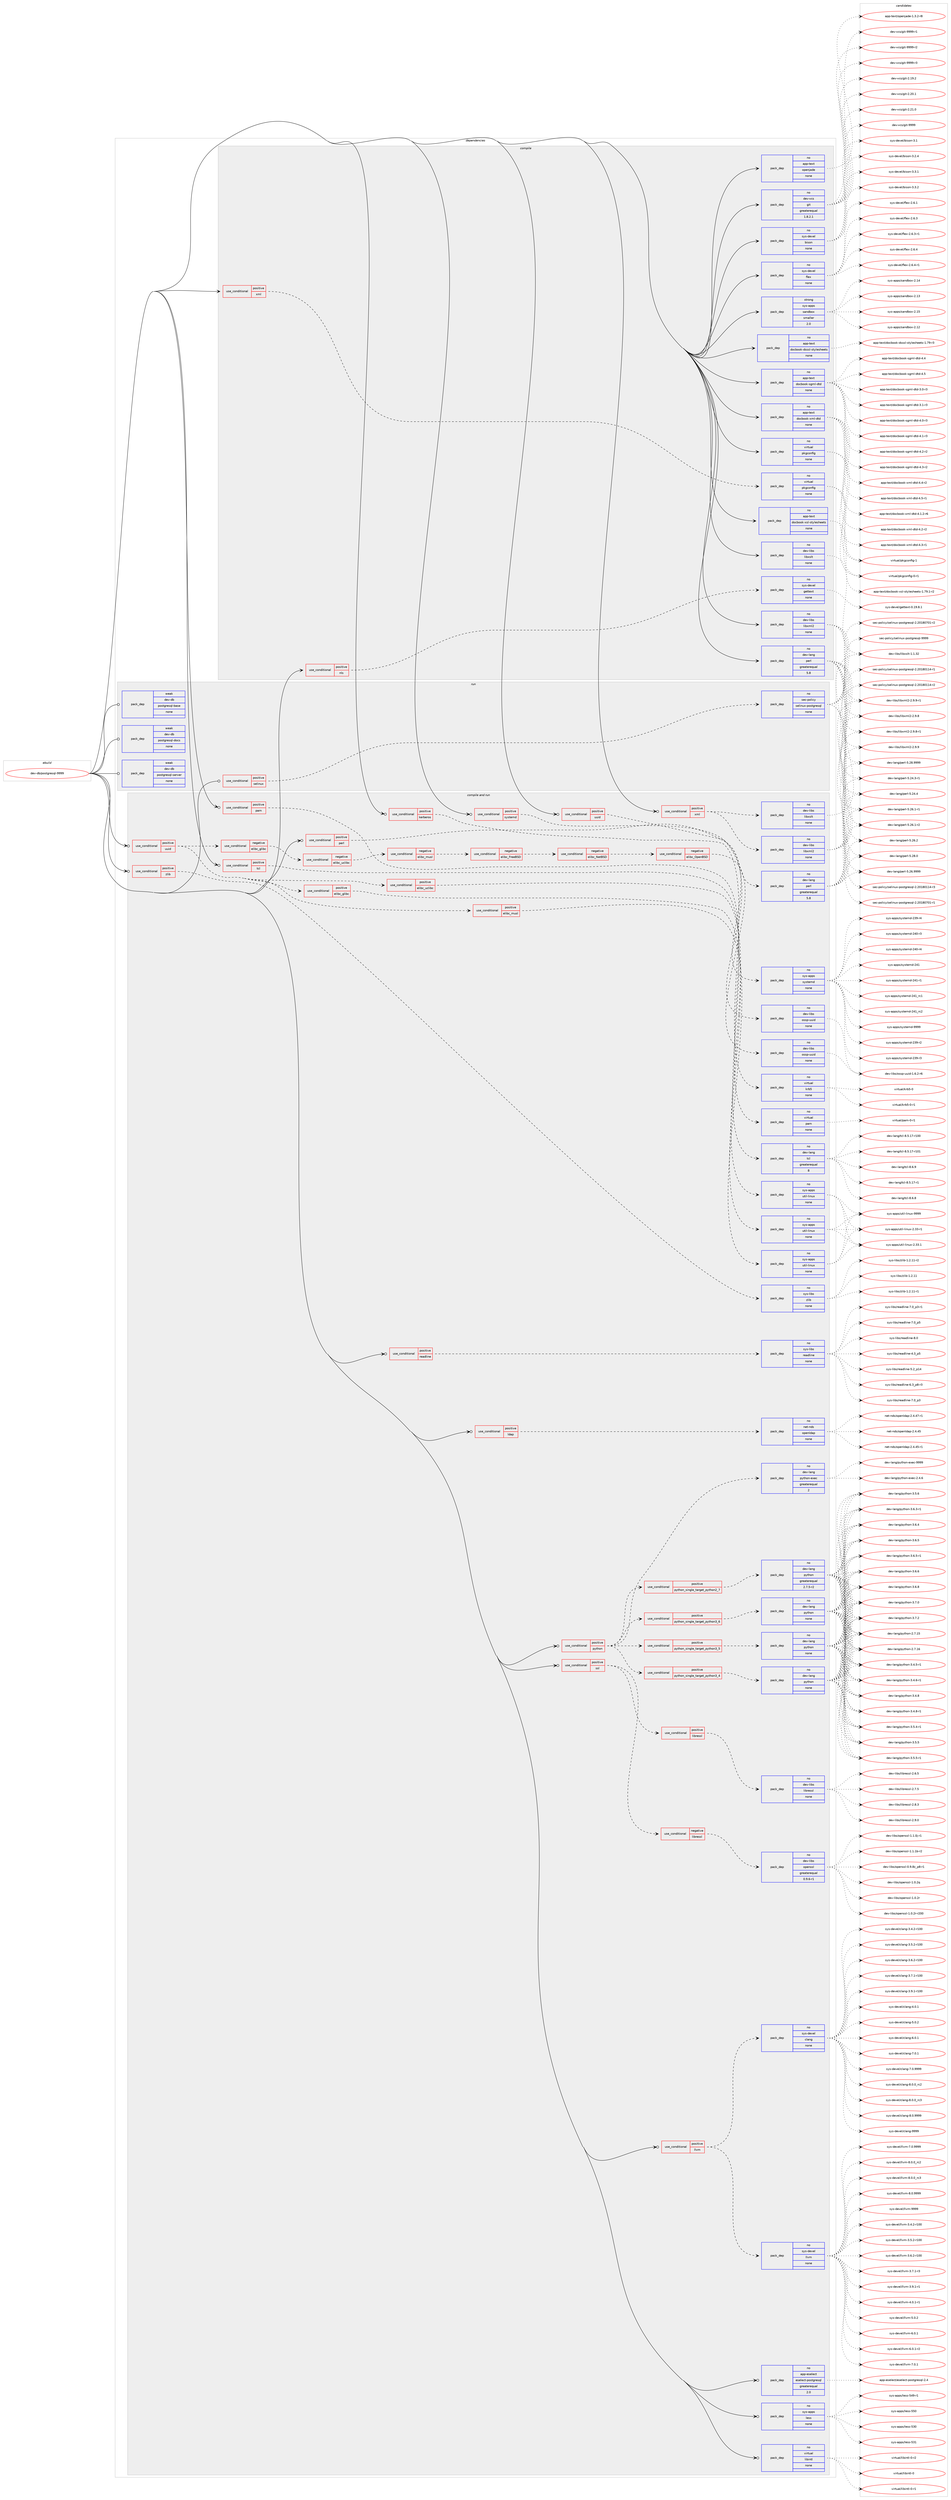 digraph prolog {

# *************
# Graph options
# *************

newrank=true;
concentrate=true;
compound=true;
graph [rankdir=LR,fontname=Helvetica,fontsize=10,ranksep=1.5];#, ranksep=2.5, nodesep=0.2];
edge  [arrowhead=vee];
node  [fontname=Helvetica,fontsize=10];

# **********
# The ebuild
# **********

subgraph cluster_leftcol {
color=gray;
rank=same;
label=<<i>ebuild</i>>;
id [label="dev-db/postgresql-9999", color=red, width=4, href="../dev-db/postgresql-9999.svg"];
}

# ****************
# The dependencies
# ****************

subgraph cluster_midcol {
color=gray;
label=<<i>dependencies</i>>;
subgraph cluster_compile {
fillcolor="#eeeeee";
style=filled;
label=<<i>compile</i>>;
subgraph cond357974 {
dependency1322535 [label=<<TABLE BORDER="0" CELLBORDER="1" CELLSPACING="0" CELLPADDING="4"><TR><TD ROWSPAN="3" CELLPADDING="10">use_conditional</TD></TR><TR><TD>positive</TD></TR><TR><TD>nls</TD></TR></TABLE>>, shape=none, color=red];
subgraph pack943592 {
dependency1322536 [label=<<TABLE BORDER="0" CELLBORDER="1" CELLSPACING="0" CELLPADDING="4" WIDTH="220"><TR><TD ROWSPAN="6" CELLPADDING="30">pack_dep</TD></TR><TR><TD WIDTH="110">no</TD></TR><TR><TD>sys-devel</TD></TR><TR><TD>gettext</TD></TR><TR><TD>none</TD></TR><TR><TD></TD></TR></TABLE>>, shape=none, color=blue];
}
dependency1322535:e -> dependency1322536:w [weight=20,style="dashed",arrowhead="vee"];
}
id:e -> dependency1322535:w [weight=20,style="solid",arrowhead="vee"];
subgraph cond357975 {
dependency1322537 [label=<<TABLE BORDER="0" CELLBORDER="1" CELLSPACING="0" CELLPADDING="4"><TR><TD ROWSPAN="3" CELLPADDING="10">use_conditional</TD></TR><TR><TD>positive</TD></TR><TR><TD>xml</TD></TR></TABLE>>, shape=none, color=red];
subgraph pack943593 {
dependency1322538 [label=<<TABLE BORDER="0" CELLBORDER="1" CELLSPACING="0" CELLPADDING="4" WIDTH="220"><TR><TD ROWSPAN="6" CELLPADDING="30">pack_dep</TD></TR><TR><TD WIDTH="110">no</TD></TR><TR><TD>virtual</TD></TR><TR><TD>pkgconfig</TD></TR><TR><TD>none</TD></TR><TR><TD></TD></TR></TABLE>>, shape=none, color=blue];
}
dependency1322537:e -> dependency1322538:w [weight=20,style="dashed",arrowhead="vee"];
}
id:e -> dependency1322537:w [weight=20,style="solid",arrowhead="vee"];
subgraph pack943594 {
dependency1322539 [label=<<TABLE BORDER="0" CELLBORDER="1" CELLSPACING="0" CELLPADDING="4" WIDTH="220"><TR><TD ROWSPAN="6" CELLPADDING="30">pack_dep</TD></TR><TR><TD WIDTH="110">no</TD></TR><TR><TD>app-text</TD></TR><TR><TD>docbook-dsssl-stylesheets</TD></TR><TR><TD>none</TD></TR><TR><TD></TD></TR></TABLE>>, shape=none, color=blue];
}
id:e -> dependency1322539:w [weight=20,style="solid",arrowhead="vee"];
subgraph pack943595 {
dependency1322540 [label=<<TABLE BORDER="0" CELLBORDER="1" CELLSPACING="0" CELLPADDING="4" WIDTH="220"><TR><TD ROWSPAN="6" CELLPADDING="30">pack_dep</TD></TR><TR><TD WIDTH="110">no</TD></TR><TR><TD>app-text</TD></TR><TR><TD>docbook-sgml-dtd</TD></TR><TR><TD>none</TD></TR><TR><TD></TD></TR></TABLE>>, shape=none, color=blue];
}
id:e -> dependency1322540:w [weight=20,style="solid",arrowhead="vee"];
subgraph pack943596 {
dependency1322541 [label=<<TABLE BORDER="0" CELLBORDER="1" CELLSPACING="0" CELLPADDING="4" WIDTH="220"><TR><TD ROWSPAN="6" CELLPADDING="30">pack_dep</TD></TR><TR><TD WIDTH="110">no</TD></TR><TR><TD>app-text</TD></TR><TR><TD>docbook-xml-dtd</TD></TR><TR><TD>none</TD></TR><TR><TD></TD></TR></TABLE>>, shape=none, color=blue];
}
id:e -> dependency1322541:w [weight=20,style="solid",arrowhead="vee"];
subgraph pack943597 {
dependency1322542 [label=<<TABLE BORDER="0" CELLBORDER="1" CELLSPACING="0" CELLPADDING="4" WIDTH="220"><TR><TD ROWSPAN="6" CELLPADDING="30">pack_dep</TD></TR><TR><TD WIDTH="110">no</TD></TR><TR><TD>app-text</TD></TR><TR><TD>docbook-xsl-stylesheets</TD></TR><TR><TD>none</TD></TR><TR><TD></TD></TR></TABLE>>, shape=none, color=blue];
}
id:e -> dependency1322542:w [weight=20,style="solid",arrowhead="vee"];
subgraph pack943598 {
dependency1322543 [label=<<TABLE BORDER="0" CELLBORDER="1" CELLSPACING="0" CELLPADDING="4" WIDTH="220"><TR><TD ROWSPAN="6" CELLPADDING="30">pack_dep</TD></TR><TR><TD WIDTH="110">no</TD></TR><TR><TD>app-text</TD></TR><TR><TD>openjade</TD></TR><TR><TD>none</TD></TR><TR><TD></TD></TR></TABLE>>, shape=none, color=blue];
}
id:e -> dependency1322543:w [weight=20,style="solid",arrowhead="vee"];
subgraph pack943599 {
dependency1322544 [label=<<TABLE BORDER="0" CELLBORDER="1" CELLSPACING="0" CELLPADDING="4" WIDTH="220"><TR><TD ROWSPAN="6" CELLPADDING="30">pack_dep</TD></TR><TR><TD WIDTH="110">no</TD></TR><TR><TD>dev-lang</TD></TR><TR><TD>perl</TD></TR><TR><TD>greaterequal</TD></TR><TR><TD>5.8</TD></TR></TABLE>>, shape=none, color=blue];
}
id:e -> dependency1322544:w [weight=20,style="solid",arrowhead="vee"];
subgraph pack943600 {
dependency1322545 [label=<<TABLE BORDER="0" CELLBORDER="1" CELLSPACING="0" CELLPADDING="4" WIDTH="220"><TR><TD ROWSPAN="6" CELLPADDING="30">pack_dep</TD></TR><TR><TD WIDTH="110">no</TD></TR><TR><TD>dev-libs</TD></TR><TR><TD>libxml2</TD></TR><TR><TD>none</TD></TR><TR><TD></TD></TR></TABLE>>, shape=none, color=blue];
}
id:e -> dependency1322545:w [weight=20,style="solid",arrowhead="vee"];
subgraph pack943601 {
dependency1322546 [label=<<TABLE BORDER="0" CELLBORDER="1" CELLSPACING="0" CELLPADDING="4" WIDTH="220"><TR><TD ROWSPAN="6" CELLPADDING="30">pack_dep</TD></TR><TR><TD WIDTH="110">no</TD></TR><TR><TD>dev-libs</TD></TR><TR><TD>libxslt</TD></TR><TR><TD>none</TD></TR><TR><TD></TD></TR></TABLE>>, shape=none, color=blue];
}
id:e -> dependency1322546:w [weight=20,style="solid",arrowhead="vee"];
subgraph pack943602 {
dependency1322547 [label=<<TABLE BORDER="0" CELLBORDER="1" CELLSPACING="0" CELLPADDING="4" WIDTH="220"><TR><TD ROWSPAN="6" CELLPADDING="30">pack_dep</TD></TR><TR><TD WIDTH="110">no</TD></TR><TR><TD>dev-vcs</TD></TR><TR><TD>git</TD></TR><TR><TD>greaterequal</TD></TR><TR><TD>1.8.2.1</TD></TR></TABLE>>, shape=none, color=blue];
}
id:e -> dependency1322547:w [weight=20,style="solid",arrowhead="vee"];
subgraph pack943603 {
dependency1322548 [label=<<TABLE BORDER="0" CELLBORDER="1" CELLSPACING="0" CELLPADDING="4" WIDTH="220"><TR><TD ROWSPAN="6" CELLPADDING="30">pack_dep</TD></TR><TR><TD WIDTH="110">no</TD></TR><TR><TD>sys-devel</TD></TR><TR><TD>bison</TD></TR><TR><TD>none</TD></TR><TR><TD></TD></TR></TABLE>>, shape=none, color=blue];
}
id:e -> dependency1322548:w [weight=20,style="solid",arrowhead="vee"];
subgraph pack943604 {
dependency1322549 [label=<<TABLE BORDER="0" CELLBORDER="1" CELLSPACING="0" CELLPADDING="4" WIDTH="220"><TR><TD ROWSPAN="6" CELLPADDING="30">pack_dep</TD></TR><TR><TD WIDTH="110">no</TD></TR><TR><TD>sys-devel</TD></TR><TR><TD>flex</TD></TR><TR><TD>none</TD></TR><TR><TD></TD></TR></TABLE>>, shape=none, color=blue];
}
id:e -> dependency1322549:w [weight=20,style="solid",arrowhead="vee"];
subgraph pack943605 {
dependency1322550 [label=<<TABLE BORDER="0" CELLBORDER="1" CELLSPACING="0" CELLPADDING="4" WIDTH="220"><TR><TD ROWSPAN="6" CELLPADDING="30">pack_dep</TD></TR><TR><TD WIDTH="110">no</TD></TR><TR><TD>virtual</TD></TR><TR><TD>pkgconfig</TD></TR><TR><TD>none</TD></TR><TR><TD></TD></TR></TABLE>>, shape=none, color=blue];
}
id:e -> dependency1322550:w [weight=20,style="solid",arrowhead="vee"];
subgraph pack943606 {
dependency1322551 [label=<<TABLE BORDER="0" CELLBORDER="1" CELLSPACING="0" CELLPADDING="4" WIDTH="220"><TR><TD ROWSPAN="6" CELLPADDING="30">pack_dep</TD></TR><TR><TD WIDTH="110">strong</TD></TR><TR><TD>sys-apps</TD></TR><TR><TD>sandbox</TD></TR><TR><TD>smaller</TD></TR><TR><TD>2.0</TD></TR></TABLE>>, shape=none, color=blue];
}
id:e -> dependency1322551:w [weight=20,style="solid",arrowhead="vee"];
}
subgraph cluster_compileandrun {
fillcolor="#eeeeee";
style=filled;
label=<<i>compile and run</i>>;
subgraph cond357976 {
dependency1322552 [label=<<TABLE BORDER="0" CELLBORDER="1" CELLSPACING="0" CELLPADDING="4"><TR><TD ROWSPAN="3" CELLPADDING="10">use_conditional</TD></TR><TR><TD>positive</TD></TR><TR><TD>kerberos</TD></TR></TABLE>>, shape=none, color=red];
subgraph pack943607 {
dependency1322553 [label=<<TABLE BORDER="0" CELLBORDER="1" CELLSPACING="0" CELLPADDING="4" WIDTH="220"><TR><TD ROWSPAN="6" CELLPADDING="30">pack_dep</TD></TR><TR><TD WIDTH="110">no</TD></TR><TR><TD>virtual</TD></TR><TR><TD>krb5</TD></TR><TR><TD>none</TD></TR><TR><TD></TD></TR></TABLE>>, shape=none, color=blue];
}
dependency1322552:e -> dependency1322553:w [weight=20,style="dashed",arrowhead="vee"];
}
id:e -> dependency1322552:w [weight=20,style="solid",arrowhead="odotvee"];
subgraph cond357977 {
dependency1322554 [label=<<TABLE BORDER="0" CELLBORDER="1" CELLSPACING="0" CELLPADDING="4"><TR><TD ROWSPAN="3" CELLPADDING="10">use_conditional</TD></TR><TR><TD>positive</TD></TR><TR><TD>ldap</TD></TR></TABLE>>, shape=none, color=red];
subgraph pack943608 {
dependency1322555 [label=<<TABLE BORDER="0" CELLBORDER="1" CELLSPACING="0" CELLPADDING="4" WIDTH="220"><TR><TD ROWSPAN="6" CELLPADDING="30">pack_dep</TD></TR><TR><TD WIDTH="110">no</TD></TR><TR><TD>net-nds</TD></TR><TR><TD>openldap</TD></TR><TR><TD>none</TD></TR><TR><TD></TD></TR></TABLE>>, shape=none, color=blue];
}
dependency1322554:e -> dependency1322555:w [weight=20,style="dashed",arrowhead="vee"];
}
id:e -> dependency1322554:w [weight=20,style="solid",arrowhead="odotvee"];
subgraph cond357978 {
dependency1322556 [label=<<TABLE BORDER="0" CELLBORDER="1" CELLSPACING="0" CELLPADDING="4"><TR><TD ROWSPAN="3" CELLPADDING="10">use_conditional</TD></TR><TR><TD>positive</TD></TR><TR><TD>llvm</TD></TR></TABLE>>, shape=none, color=red];
subgraph pack943609 {
dependency1322557 [label=<<TABLE BORDER="0" CELLBORDER="1" CELLSPACING="0" CELLPADDING="4" WIDTH="220"><TR><TD ROWSPAN="6" CELLPADDING="30">pack_dep</TD></TR><TR><TD WIDTH="110">no</TD></TR><TR><TD>sys-devel</TD></TR><TR><TD>llvm</TD></TR><TR><TD>none</TD></TR><TR><TD></TD></TR></TABLE>>, shape=none, color=blue];
}
dependency1322556:e -> dependency1322557:w [weight=20,style="dashed",arrowhead="vee"];
subgraph pack943610 {
dependency1322558 [label=<<TABLE BORDER="0" CELLBORDER="1" CELLSPACING="0" CELLPADDING="4" WIDTH="220"><TR><TD ROWSPAN="6" CELLPADDING="30">pack_dep</TD></TR><TR><TD WIDTH="110">no</TD></TR><TR><TD>sys-devel</TD></TR><TR><TD>clang</TD></TR><TR><TD>none</TD></TR><TR><TD></TD></TR></TABLE>>, shape=none, color=blue];
}
dependency1322556:e -> dependency1322558:w [weight=20,style="dashed",arrowhead="vee"];
}
id:e -> dependency1322556:w [weight=20,style="solid",arrowhead="odotvee"];
subgraph cond357979 {
dependency1322559 [label=<<TABLE BORDER="0" CELLBORDER="1" CELLSPACING="0" CELLPADDING="4"><TR><TD ROWSPAN="3" CELLPADDING="10">use_conditional</TD></TR><TR><TD>positive</TD></TR><TR><TD>pam</TD></TR></TABLE>>, shape=none, color=red];
subgraph pack943611 {
dependency1322560 [label=<<TABLE BORDER="0" CELLBORDER="1" CELLSPACING="0" CELLPADDING="4" WIDTH="220"><TR><TD ROWSPAN="6" CELLPADDING="30">pack_dep</TD></TR><TR><TD WIDTH="110">no</TD></TR><TR><TD>virtual</TD></TR><TR><TD>pam</TD></TR><TR><TD>none</TD></TR><TR><TD></TD></TR></TABLE>>, shape=none, color=blue];
}
dependency1322559:e -> dependency1322560:w [weight=20,style="dashed",arrowhead="vee"];
}
id:e -> dependency1322559:w [weight=20,style="solid",arrowhead="odotvee"];
subgraph cond357980 {
dependency1322561 [label=<<TABLE BORDER="0" CELLBORDER="1" CELLSPACING="0" CELLPADDING="4"><TR><TD ROWSPAN="3" CELLPADDING="10">use_conditional</TD></TR><TR><TD>positive</TD></TR><TR><TD>perl</TD></TR></TABLE>>, shape=none, color=red];
subgraph pack943612 {
dependency1322562 [label=<<TABLE BORDER="0" CELLBORDER="1" CELLSPACING="0" CELLPADDING="4" WIDTH="220"><TR><TD ROWSPAN="6" CELLPADDING="30">pack_dep</TD></TR><TR><TD WIDTH="110">no</TD></TR><TR><TD>dev-lang</TD></TR><TR><TD>perl</TD></TR><TR><TD>greaterequal</TD></TR><TR><TD>5.8</TD></TR></TABLE>>, shape=none, color=blue];
}
dependency1322561:e -> dependency1322562:w [weight=20,style="dashed",arrowhead="vee"];
}
id:e -> dependency1322561:w [weight=20,style="solid",arrowhead="odotvee"];
subgraph cond357981 {
dependency1322563 [label=<<TABLE BORDER="0" CELLBORDER="1" CELLSPACING="0" CELLPADDING="4"><TR><TD ROWSPAN="3" CELLPADDING="10">use_conditional</TD></TR><TR><TD>positive</TD></TR><TR><TD>python</TD></TR></TABLE>>, shape=none, color=red];
subgraph cond357982 {
dependency1322564 [label=<<TABLE BORDER="0" CELLBORDER="1" CELLSPACING="0" CELLPADDING="4"><TR><TD ROWSPAN="3" CELLPADDING="10">use_conditional</TD></TR><TR><TD>positive</TD></TR><TR><TD>python_single_target_python2_7</TD></TR></TABLE>>, shape=none, color=red];
subgraph pack943613 {
dependency1322565 [label=<<TABLE BORDER="0" CELLBORDER="1" CELLSPACING="0" CELLPADDING="4" WIDTH="220"><TR><TD ROWSPAN="6" CELLPADDING="30">pack_dep</TD></TR><TR><TD WIDTH="110">no</TD></TR><TR><TD>dev-lang</TD></TR><TR><TD>python</TD></TR><TR><TD>greaterequal</TD></TR><TR><TD>2.7.5-r2</TD></TR></TABLE>>, shape=none, color=blue];
}
dependency1322564:e -> dependency1322565:w [weight=20,style="dashed",arrowhead="vee"];
}
dependency1322563:e -> dependency1322564:w [weight=20,style="dashed",arrowhead="vee"];
subgraph cond357983 {
dependency1322566 [label=<<TABLE BORDER="0" CELLBORDER="1" CELLSPACING="0" CELLPADDING="4"><TR><TD ROWSPAN="3" CELLPADDING="10">use_conditional</TD></TR><TR><TD>positive</TD></TR><TR><TD>python_single_target_python3_4</TD></TR></TABLE>>, shape=none, color=red];
subgraph pack943614 {
dependency1322567 [label=<<TABLE BORDER="0" CELLBORDER="1" CELLSPACING="0" CELLPADDING="4" WIDTH="220"><TR><TD ROWSPAN="6" CELLPADDING="30">pack_dep</TD></TR><TR><TD WIDTH="110">no</TD></TR><TR><TD>dev-lang</TD></TR><TR><TD>python</TD></TR><TR><TD>none</TD></TR><TR><TD></TD></TR></TABLE>>, shape=none, color=blue];
}
dependency1322566:e -> dependency1322567:w [weight=20,style="dashed",arrowhead="vee"];
}
dependency1322563:e -> dependency1322566:w [weight=20,style="dashed",arrowhead="vee"];
subgraph cond357984 {
dependency1322568 [label=<<TABLE BORDER="0" CELLBORDER="1" CELLSPACING="0" CELLPADDING="4"><TR><TD ROWSPAN="3" CELLPADDING="10">use_conditional</TD></TR><TR><TD>positive</TD></TR><TR><TD>python_single_target_python3_5</TD></TR></TABLE>>, shape=none, color=red];
subgraph pack943615 {
dependency1322569 [label=<<TABLE BORDER="0" CELLBORDER="1" CELLSPACING="0" CELLPADDING="4" WIDTH="220"><TR><TD ROWSPAN="6" CELLPADDING="30">pack_dep</TD></TR><TR><TD WIDTH="110">no</TD></TR><TR><TD>dev-lang</TD></TR><TR><TD>python</TD></TR><TR><TD>none</TD></TR><TR><TD></TD></TR></TABLE>>, shape=none, color=blue];
}
dependency1322568:e -> dependency1322569:w [weight=20,style="dashed",arrowhead="vee"];
}
dependency1322563:e -> dependency1322568:w [weight=20,style="dashed",arrowhead="vee"];
subgraph cond357985 {
dependency1322570 [label=<<TABLE BORDER="0" CELLBORDER="1" CELLSPACING="0" CELLPADDING="4"><TR><TD ROWSPAN="3" CELLPADDING="10">use_conditional</TD></TR><TR><TD>positive</TD></TR><TR><TD>python_single_target_python3_6</TD></TR></TABLE>>, shape=none, color=red];
subgraph pack943616 {
dependency1322571 [label=<<TABLE BORDER="0" CELLBORDER="1" CELLSPACING="0" CELLPADDING="4" WIDTH="220"><TR><TD ROWSPAN="6" CELLPADDING="30">pack_dep</TD></TR><TR><TD WIDTH="110">no</TD></TR><TR><TD>dev-lang</TD></TR><TR><TD>python</TD></TR><TR><TD>none</TD></TR><TR><TD></TD></TR></TABLE>>, shape=none, color=blue];
}
dependency1322570:e -> dependency1322571:w [weight=20,style="dashed",arrowhead="vee"];
}
dependency1322563:e -> dependency1322570:w [weight=20,style="dashed",arrowhead="vee"];
subgraph pack943617 {
dependency1322572 [label=<<TABLE BORDER="0" CELLBORDER="1" CELLSPACING="0" CELLPADDING="4" WIDTH="220"><TR><TD ROWSPAN="6" CELLPADDING="30">pack_dep</TD></TR><TR><TD WIDTH="110">no</TD></TR><TR><TD>dev-lang</TD></TR><TR><TD>python-exec</TD></TR><TR><TD>greaterequal</TD></TR><TR><TD>2</TD></TR></TABLE>>, shape=none, color=blue];
}
dependency1322563:e -> dependency1322572:w [weight=20,style="dashed",arrowhead="vee"];
}
id:e -> dependency1322563:w [weight=20,style="solid",arrowhead="odotvee"];
subgraph cond357986 {
dependency1322573 [label=<<TABLE BORDER="0" CELLBORDER="1" CELLSPACING="0" CELLPADDING="4"><TR><TD ROWSPAN="3" CELLPADDING="10">use_conditional</TD></TR><TR><TD>positive</TD></TR><TR><TD>readline</TD></TR></TABLE>>, shape=none, color=red];
subgraph pack943618 {
dependency1322574 [label=<<TABLE BORDER="0" CELLBORDER="1" CELLSPACING="0" CELLPADDING="4" WIDTH="220"><TR><TD ROWSPAN="6" CELLPADDING="30">pack_dep</TD></TR><TR><TD WIDTH="110">no</TD></TR><TR><TD>sys-libs</TD></TR><TR><TD>readline</TD></TR><TR><TD>none</TD></TR><TR><TD></TD></TR></TABLE>>, shape=none, color=blue];
}
dependency1322573:e -> dependency1322574:w [weight=20,style="dashed",arrowhead="vee"];
}
id:e -> dependency1322573:w [weight=20,style="solid",arrowhead="odotvee"];
subgraph cond357987 {
dependency1322575 [label=<<TABLE BORDER="0" CELLBORDER="1" CELLSPACING="0" CELLPADDING="4"><TR><TD ROWSPAN="3" CELLPADDING="10">use_conditional</TD></TR><TR><TD>positive</TD></TR><TR><TD>ssl</TD></TR></TABLE>>, shape=none, color=red];
subgraph cond357988 {
dependency1322576 [label=<<TABLE BORDER="0" CELLBORDER="1" CELLSPACING="0" CELLPADDING="4"><TR><TD ROWSPAN="3" CELLPADDING="10">use_conditional</TD></TR><TR><TD>negative</TD></TR><TR><TD>libressl</TD></TR></TABLE>>, shape=none, color=red];
subgraph pack943619 {
dependency1322577 [label=<<TABLE BORDER="0" CELLBORDER="1" CELLSPACING="0" CELLPADDING="4" WIDTH="220"><TR><TD ROWSPAN="6" CELLPADDING="30">pack_dep</TD></TR><TR><TD WIDTH="110">no</TD></TR><TR><TD>dev-libs</TD></TR><TR><TD>openssl</TD></TR><TR><TD>greaterequal</TD></TR><TR><TD>0.9.6-r1</TD></TR></TABLE>>, shape=none, color=blue];
}
dependency1322576:e -> dependency1322577:w [weight=20,style="dashed",arrowhead="vee"];
}
dependency1322575:e -> dependency1322576:w [weight=20,style="dashed",arrowhead="vee"];
subgraph cond357989 {
dependency1322578 [label=<<TABLE BORDER="0" CELLBORDER="1" CELLSPACING="0" CELLPADDING="4"><TR><TD ROWSPAN="3" CELLPADDING="10">use_conditional</TD></TR><TR><TD>positive</TD></TR><TR><TD>libressl</TD></TR></TABLE>>, shape=none, color=red];
subgraph pack943620 {
dependency1322579 [label=<<TABLE BORDER="0" CELLBORDER="1" CELLSPACING="0" CELLPADDING="4" WIDTH="220"><TR><TD ROWSPAN="6" CELLPADDING="30">pack_dep</TD></TR><TR><TD WIDTH="110">no</TD></TR><TR><TD>dev-libs</TD></TR><TR><TD>libressl</TD></TR><TR><TD>none</TD></TR><TR><TD></TD></TR></TABLE>>, shape=none, color=blue];
}
dependency1322578:e -> dependency1322579:w [weight=20,style="dashed",arrowhead="vee"];
}
dependency1322575:e -> dependency1322578:w [weight=20,style="dashed",arrowhead="vee"];
}
id:e -> dependency1322575:w [weight=20,style="solid",arrowhead="odotvee"];
subgraph cond357990 {
dependency1322580 [label=<<TABLE BORDER="0" CELLBORDER="1" CELLSPACING="0" CELLPADDING="4"><TR><TD ROWSPAN="3" CELLPADDING="10">use_conditional</TD></TR><TR><TD>positive</TD></TR><TR><TD>systemd</TD></TR></TABLE>>, shape=none, color=red];
subgraph pack943621 {
dependency1322581 [label=<<TABLE BORDER="0" CELLBORDER="1" CELLSPACING="0" CELLPADDING="4" WIDTH="220"><TR><TD ROWSPAN="6" CELLPADDING="30">pack_dep</TD></TR><TR><TD WIDTH="110">no</TD></TR><TR><TD>sys-apps</TD></TR><TR><TD>systemd</TD></TR><TR><TD>none</TD></TR><TR><TD></TD></TR></TABLE>>, shape=none, color=blue];
}
dependency1322580:e -> dependency1322581:w [weight=20,style="dashed",arrowhead="vee"];
}
id:e -> dependency1322580:w [weight=20,style="solid",arrowhead="odotvee"];
subgraph cond357991 {
dependency1322582 [label=<<TABLE BORDER="0" CELLBORDER="1" CELLSPACING="0" CELLPADDING="4"><TR><TD ROWSPAN="3" CELLPADDING="10">use_conditional</TD></TR><TR><TD>positive</TD></TR><TR><TD>tcl</TD></TR></TABLE>>, shape=none, color=red];
subgraph pack943622 {
dependency1322583 [label=<<TABLE BORDER="0" CELLBORDER="1" CELLSPACING="0" CELLPADDING="4" WIDTH="220"><TR><TD ROWSPAN="6" CELLPADDING="30">pack_dep</TD></TR><TR><TD WIDTH="110">no</TD></TR><TR><TD>dev-lang</TD></TR><TR><TD>tcl</TD></TR><TR><TD>greaterequal</TD></TR><TR><TD>8</TD></TR></TABLE>>, shape=none, color=blue];
}
dependency1322582:e -> dependency1322583:w [weight=20,style="dashed",arrowhead="vee"];
}
id:e -> dependency1322582:w [weight=20,style="solid",arrowhead="odotvee"];
subgraph cond357992 {
dependency1322584 [label=<<TABLE BORDER="0" CELLBORDER="1" CELLSPACING="0" CELLPADDING="4"><TR><TD ROWSPAN="3" CELLPADDING="10">use_conditional</TD></TR><TR><TD>positive</TD></TR><TR><TD>uuid</TD></TR></TABLE>>, shape=none, color=red];
subgraph cond357993 {
dependency1322585 [label=<<TABLE BORDER="0" CELLBORDER="1" CELLSPACING="0" CELLPADDING="4"><TR><TD ROWSPAN="3" CELLPADDING="10">use_conditional</TD></TR><TR><TD>positive</TD></TR><TR><TD>elibc_glibc</TD></TR></TABLE>>, shape=none, color=red];
subgraph pack943623 {
dependency1322586 [label=<<TABLE BORDER="0" CELLBORDER="1" CELLSPACING="0" CELLPADDING="4" WIDTH="220"><TR><TD ROWSPAN="6" CELLPADDING="30">pack_dep</TD></TR><TR><TD WIDTH="110">no</TD></TR><TR><TD>sys-apps</TD></TR><TR><TD>util-linux</TD></TR><TR><TD>none</TD></TR><TR><TD></TD></TR></TABLE>>, shape=none, color=blue];
}
dependency1322585:e -> dependency1322586:w [weight=20,style="dashed",arrowhead="vee"];
}
dependency1322584:e -> dependency1322585:w [weight=20,style="dashed",arrowhead="vee"];
subgraph cond357994 {
dependency1322587 [label=<<TABLE BORDER="0" CELLBORDER="1" CELLSPACING="0" CELLPADDING="4"><TR><TD ROWSPAN="3" CELLPADDING="10">use_conditional</TD></TR><TR><TD>positive</TD></TR><TR><TD>elibc_uclibc</TD></TR></TABLE>>, shape=none, color=red];
subgraph pack943624 {
dependency1322588 [label=<<TABLE BORDER="0" CELLBORDER="1" CELLSPACING="0" CELLPADDING="4" WIDTH="220"><TR><TD ROWSPAN="6" CELLPADDING="30">pack_dep</TD></TR><TR><TD WIDTH="110">no</TD></TR><TR><TD>sys-apps</TD></TR><TR><TD>util-linux</TD></TR><TR><TD>none</TD></TR><TR><TD></TD></TR></TABLE>>, shape=none, color=blue];
}
dependency1322587:e -> dependency1322588:w [weight=20,style="dashed",arrowhead="vee"];
}
dependency1322584:e -> dependency1322587:w [weight=20,style="dashed",arrowhead="vee"];
subgraph cond357995 {
dependency1322589 [label=<<TABLE BORDER="0" CELLBORDER="1" CELLSPACING="0" CELLPADDING="4"><TR><TD ROWSPAN="3" CELLPADDING="10">use_conditional</TD></TR><TR><TD>positive</TD></TR><TR><TD>elibc_musl</TD></TR></TABLE>>, shape=none, color=red];
subgraph pack943625 {
dependency1322590 [label=<<TABLE BORDER="0" CELLBORDER="1" CELLSPACING="0" CELLPADDING="4" WIDTH="220"><TR><TD ROWSPAN="6" CELLPADDING="30">pack_dep</TD></TR><TR><TD WIDTH="110">no</TD></TR><TR><TD>sys-apps</TD></TR><TR><TD>util-linux</TD></TR><TR><TD>none</TD></TR><TR><TD></TD></TR></TABLE>>, shape=none, color=blue];
}
dependency1322589:e -> dependency1322590:w [weight=20,style="dashed",arrowhead="vee"];
}
dependency1322584:e -> dependency1322589:w [weight=20,style="dashed",arrowhead="vee"];
subgraph cond357996 {
dependency1322591 [label=<<TABLE BORDER="0" CELLBORDER="1" CELLSPACING="0" CELLPADDING="4"><TR><TD ROWSPAN="3" CELLPADDING="10">use_conditional</TD></TR><TR><TD>negative</TD></TR><TR><TD>elibc_glibc</TD></TR></TABLE>>, shape=none, color=red];
subgraph cond357997 {
dependency1322592 [label=<<TABLE BORDER="0" CELLBORDER="1" CELLSPACING="0" CELLPADDING="4"><TR><TD ROWSPAN="3" CELLPADDING="10">use_conditional</TD></TR><TR><TD>negative</TD></TR><TR><TD>elibc_uclibc</TD></TR></TABLE>>, shape=none, color=red];
subgraph cond357998 {
dependency1322593 [label=<<TABLE BORDER="0" CELLBORDER="1" CELLSPACING="0" CELLPADDING="4"><TR><TD ROWSPAN="3" CELLPADDING="10">use_conditional</TD></TR><TR><TD>negative</TD></TR><TR><TD>elibc_musl</TD></TR></TABLE>>, shape=none, color=red];
subgraph cond357999 {
dependency1322594 [label=<<TABLE BORDER="0" CELLBORDER="1" CELLSPACING="0" CELLPADDING="4"><TR><TD ROWSPAN="3" CELLPADDING="10">use_conditional</TD></TR><TR><TD>negative</TD></TR><TR><TD>elibc_FreeBSD</TD></TR></TABLE>>, shape=none, color=red];
subgraph cond358000 {
dependency1322595 [label=<<TABLE BORDER="0" CELLBORDER="1" CELLSPACING="0" CELLPADDING="4"><TR><TD ROWSPAN="3" CELLPADDING="10">use_conditional</TD></TR><TR><TD>negative</TD></TR><TR><TD>elibc_NetBSD</TD></TR></TABLE>>, shape=none, color=red];
subgraph cond358001 {
dependency1322596 [label=<<TABLE BORDER="0" CELLBORDER="1" CELLSPACING="0" CELLPADDING="4"><TR><TD ROWSPAN="3" CELLPADDING="10">use_conditional</TD></TR><TR><TD>negative</TD></TR><TR><TD>elibc_OpenBSD</TD></TR></TABLE>>, shape=none, color=red];
subgraph pack943626 {
dependency1322597 [label=<<TABLE BORDER="0" CELLBORDER="1" CELLSPACING="0" CELLPADDING="4" WIDTH="220"><TR><TD ROWSPAN="6" CELLPADDING="30">pack_dep</TD></TR><TR><TD WIDTH="110">no</TD></TR><TR><TD>dev-libs</TD></TR><TR><TD>ossp-uuid</TD></TR><TR><TD>none</TD></TR><TR><TD></TD></TR></TABLE>>, shape=none, color=blue];
}
dependency1322596:e -> dependency1322597:w [weight=20,style="dashed",arrowhead="vee"];
}
dependency1322595:e -> dependency1322596:w [weight=20,style="dashed",arrowhead="vee"];
}
dependency1322594:e -> dependency1322595:w [weight=20,style="dashed",arrowhead="vee"];
}
dependency1322593:e -> dependency1322594:w [weight=20,style="dashed",arrowhead="vee"];
}
dependency1322592:e -> dependency1322593:w [weight=20,style="dashed",arrowhead="vee"];
}
dependency1322591:e -> dependency1322592:w [weight=20,style="dashed",arrowhead="vee"];
}
dependency1322584:e -> dependency1322591:w [weight=20,style="dashed",arrowhead="vee"];
}
id:e -> dependency1322584:w [weight=20,style="solid",arrowhead="odotvee"];
subgraph cond358002 {
dependency1322598 [label=<<TABLE BORDER="0" CELLBORDER="1" CELLSPACING="0" CELLPADDING="4"><TR><TD ROWSPAN="3" CELLPADDING="10">use_conditional</TD></TR><TR><TD>positive</TD></TR><TR><TD>uuid</TD></TR></TABLE>>, shape=none, color=red];
subgraph pack943627 {
dependency1322599 [label=<<TABLE BORDER="0" CELLBORDER="1" CELLSPACING="0" CELLPADDING="4" WIDTH="220"><TR><TD ROWSPAN="6" CELLPADDING="30">pack_dep</TD></TR><TR><TD WIDTH="110">no</TD></TR><TR><TD>dev-libs</TD></TR><TR><TD>ossp-uuid</TD></TR><TR><TD>none</TD></TR><TR><TD></TD></TR></TABLE>>, shape=none, color=blue];
}
dependency1322598:e -> dependency1322599:w [weight=20,style="dashed",arrowhead="vee"];
}
id:e -> dependency1322598:w [weight=20,style="solid",arrowhead="odotvee"];
subgraph cond358003 {
dependency1322600 [label=<<TABLE BORDER="0" CELLBORDER="1" CELLSPACING="0" CELLPADDING="4"><TR><TD ROWSPAN="3" CELLPADDING="10">use_conditional</TD></TR><TR><TD>positive</TD></TR><TR><TD>xml</TD></TR></TABLE>>, shape=none, color=red];
subgraph pack943628 {
dependency1322601 [label=<<TABLE BORDER="0" CELLBORDER="1" CELLSPACING="0" CELLPADDING="4" WIDTH="220"><TR><TD ROWSPAN="6" CELLPADDING="30">pack_dep</TD></TR><TR><TD WIDTH="110">no</TD></TR><TR><TD>dev-libs</TD></TR><TR><TD>libxml2</TD></TR><TR><TD>none</TD></TR><TR><TD></TD></TR></TABLE>>, shape=none, color=blue];
}
dependency1322600:e -> dependency1322601:w [weight=20,style="dashed",arrowhead="vee"];
subgraph pack943629 {
dependency1322602 [label=<<TABLE BORDER="0" CELLBORDER="1" CELLSPACING="0" CELLPADDING="4" WIDTH="220"><TR><TD ROWSPAN="6" CELLPADDING="30">pack_dep</TD></TR><TR><TD WIDTH="110">no</TD></TR><TR><TD>dev-libs</TD></TR><TR><TD>libxslt</TD></TR><TR><TD>none</TD></TR><TR><TD></TD></TR></TABLE>>, shape=none, color=blue];
}
dependency1322600:e -> dependency1322602:w [weight=20,style="dashed",arrowhead="vee"];
}
id:e -> dependency1322600:w [weight=20,style="solid",arrowhead="odotvee"];
subgraph cond358004 {
dependency1322603 [label=<<TABLE BORDER="0" CELLBORDER="1" CELLSPACING="0" CELLPADDING="4"><TR><TD ROWSPAN="3" CELLPADDING="10">use_conditional</TD></TR><TR><TD>positive</TD></TR><TR><TD>zlib</TD></TR></TABLE>>, shape=none, color=red];
subgraph pack943630 {
dependency1322604 [label=<<TABLE BORDER="0" CELLBORDER="1" CELLSPACING="0" CELLPADDING="4" WIDTH="220"><TR><TD ROWSPAN="6" CELLPADDING="30">pack_dep</TD></TR><TR><TD WIDTH="110">no</TD></TR><TR><TD>sys-libs</TD></TR><TR><TD>zlib</TD></TR><TR><TD>none</TD></TR><TR><TD></TD></TR></TABLE>>, shape=none, color=blue];
}
dependency1322603:e -> dependency1322604:w [weight=20,style="dashed",arrowhead="vee"];
}
id:e -> dependency1322603:w [weight=20,style="solid",arrowhead="odotvee"];
subgraph pack943631 {
dependency1322605 [label=<<TABLE BORDER="0" CELLBORDER="1" CELLSPACING="0" CELLPADDING="4" WIDTH="220"><TR><TD ROWSPAN="6" CELLPADDING="30">pack_dep</TD></TR><TR><TD WIDTH="110">no</TD></TR><TR><TD>app-eselect</TD></TR><TR><TD>eselect-postgresql</TD></TR><TR><TD>greaterequal</TD></TR><TR><TD>2.0</TD></TR></TABLE>>, shape=none, color=blue];
}
id:e -> dependency1322605:w [weight=20,style="solid",arrowhead="odotvee"];
subgraph pack943632 {
dependency1322606 [label=<<TABLE BORDER="0" CELLBORDER="1" CELLSPACING="0" CELLPADDING="4" WIDTH="220"><TR><TD ROWSPAN="6" CELLPADDING="30">pack_dep</TD></TR><TR><TD WIDTH="110">no</TD></TR><TR><TD>sys-apps</TD></TR><TR><TD>less</TD></TR><TR><TD>none</TD></TR><TR><TD></TD></TR></TABLE>>, shape=none, color=blue];
}
id:e -> dependency1322606:w [weight=20,style="solid",arrowhead="odotvee"];
subgraph pack943633 {
dependency1322607 [label=<<TABLE BORDER="0" CELLBORDER="1" CELLSPACING="0" CELLPADDING="4" WIDTH="220"><TR><TD ROWSPAN="6" CELLPADDING="30">pack_dep</TD></TR><TR><TD WIDTH="110">no</TD></TR><TR><TD>virtual</TD></TR><TR><TD>libintl</TD></TR><TR><TD>none</TD></TR><TR><TD></TD></TR></TABLE>>, shape=none, color=blue];
}
id:e -> dependency1322607:w [weight=20,style="solid",arrowhead="odotvee"];
}
subgraph cluster_run {
fillcolor="#eeeeee";
style=filled;
label=<<i>run</i>>;
subgraph cond358005 {
dependency1322608 [label=<<TABLE BORDER="0" CELLBORDER="1" CELLSPACING="0" CELLPADDING="4"><TR><TD ROWSPAN="3" CELLPADDING="10">use_conditional</TD></TR><TR><TD>positive</TD></TR><TR><TD>selinux</TD></TR></TABLE>>, shape=none, color=red];
subgraph pack943634 {
dependency1322609 [label=<<TABLE BORDER="0" CELLBORDER="1" CELLSPACING="0" CELLPADDING="4" WIDTH="220"><TR><TD ROWSPAN="6" CELLPADDING="30">pack_dep</TD></TR><TR><TD WIDTH="110">no</TD></TR><TR><TD>sec-policy</TD></TR><TR><TD>selinux-postgresql</TD></TR><TR><TD>none</TD></TR><TR><TD></TD></TR></TABLE>>, shape=none, color=blue];
}
dependency1322608:e -> dependency1322609:w [weight=20,style="dashed",arrowhead="vee"];
}
id:e -> dependency1322608:w [weight=20,style="solid",arrowhead="odot"];
subgraph pack943635 {
dependency1322610 [label=<<TABLE BORDER="0" CELLBORDER="1" CELLSPACING="0" CELLPADDING="4" WIDTH="220"><TR><TD ROWSPAN="6" CELLPADDING="30">pack_dep</TD></TR><TR><TD WIDTH="110">weak</TD></TR><TR><TD>dev-db</TD></TR><TR><TD>postgresql-base</TD></TR><TR><TD>none</TD></TR><TR><TD></TD></TR></TABLE>>, shape=none, color=blue];
}
id:e -> dependency1322610:w [weight=20,style="solid",arrowhead="odot"];
subgraph pack943636 {
dependency1322611 [label=<<TABLE BORDER="0" CELLBORDER="1" CELLSPACING="0" CELLPADDING="4" WIDTH="220"><TR><TD ROWSPAN="6" CELLPADDING="30">pack_dep</TD></TR><TR><TD WIDTH="110">weak</TD></TR><TR><TD>dev-db</TD></TR><TR><TD>postgresql-docs</TD></TR><TR><TD>none</TD></TR><TR><TD></TD></TR></TABLE>>, shape=none, color=blue];
}
id:e -> dependency1322611:w [weight=20,style="solid",arrowhead="odot"];
subgraph pack943637 {
dependency1322612 [label=<<TABLE BORDER="0" CELLBORDER="1" CELLSPACING="0" CELLPADDING="4" WIDTH="220"><TR><TD ROWSPAN="6" CELLPADDING="30">pack_dep</TD></TR><TR><TD WIDTH="110">weak</TD></TR><TR><TD>dev-db</TD></TR><TR><TD>postgresql-server</TD></TR><TR><TD>none</TD></TR><TR><TD></TD></TR></TABLE>>, shape=none, color=blue];
}
id:e -> dependency1322612:w [weight=20,style="solid",arrowhead="odot"];
}
}

# **************
# The candidates
# **************

subgraph cluster_choices {
rank=same;
color=gray;
label=<<i>candidates</i>>;

subgraph choice943592 {
color=black;
nodesep=1;
choice1151211154510010111810110847103101116116101120116454846495746564649 [label="sys-devel/gettext-0.19.8.1", color=red, width=4,href="../sys-devel/gettext-0.19.8.1.svg"];
dependency1322536:e -> choice1151211154510010111810110847103101116116101120116454846495746564649:w [style=dotted,weight="100"];
}
subgraph choice943593 {
color=black;
nodesep=1;
choice11810511411611797108471121071039911111010210510345484511449 [label="virtual/pkgconfig-0-r1", color=red, width=4,href="../virtual/pkgconfig-0-r1.svg"];
choice1181051141161179710847112107103991111101021051034549 [label="virtual/pkgconfig-1", color=red, width=4,href="../virtual/pkgconfig-1.svg"];
dependency1322538:e -> choice11810511411611797108471121071039911111010210510345484511449:w [style=dotted,weight="100"];
dependency1322538:e -> choice1181051141161179710847112107103991111101021051034549:w [style=dotted,weight="100"];
}
subgraph choice943594 {
color=black;
nodesep=1;
choice9711211245116101120116471001119998111111107451001151151151084511511612110810111510410110111611545494655574511451 [label="app-text/docbook-dsssl-stylesheets-1.79-r3", color=red, width=4,href="../app-text/docbook-dsssl-stylesheets-1.79-r3.svg"];
dependency1322539:e -> choice9711211245116101120116471001119998111111107451001151151151084511511612110810111510410110111611545494655574511451:w [style=dotted,weight="100"];
}
subgraph choice943595 {
color=black;
nodesep=1;
choice97112112451161011201164710011199981111111074511510310910845100116100455146484511451 [label="app-text/docbook-sgml-dtd-3.0-r3", color=red, width=4,href="../app-text/docbook-sgml-dtd-3.0-r3.svg"];
choice97112112451161011201164710011199981111111074511510310910845100116100455146494511451 [label="app-text/docbook-sgml-dtd-3.1-r3", color=red, width=4,href="../app-text/docbook-sgml-dtd-3.1-r3.svg"];
choice97112112451161011201164710011199981111111074511510310910845100116100455246484511451 [label="app-text/docbook-sgml-dtd-4.0-r3", color=red, width=4,href="../app-text/docbook-sgml-dtd-4.0-r3.svg"];
choice97112112451161011201164710011199981111111074511510310910845100116100455246494511451 [label="app-text/docbook-sgml-dtd-4.1-r3", color=red, width=4,href="../app-text/docbook-sgml-dtd-4.1-r3.svg"];
choice97112112451161011201164710011199981111111074511510310910845100116100455246504511450 [label="app-text/docbook-sgml-dtd-4.2-r2", color=red, width=4,href="../app-text/docbook-sgml-dtd-4.2-r2.svg"];
choice97112112451161011201164710011199981111111074511510310910845100116100455246514511450 [label="app-text/docbook-sgml-dtd-4.3-r2", color=red, width=4,href="../app-text/docbook-sgml-dtd-4.3-r2.svg"];
choice9711211245116101120116471001119998111111107451151031091084510011610045524652 [label="app-text/docbook-sgml-dtd-4.4", color=red, width=4,href="../app-text/docbook-sgml-dtd-4.4.svg"];
choice9711211245116101120116471001119998111111107451151031091084510011610045524653 [label="app-text/docbook-sgml-dtd-4.5", color=red, width=4,href="../app-text/docbook-sgml-dtd-4.5.svg"];
dependency1322540:e -> choice97112112451161011201164710011199981111111074511510310910845100116100455146484511451:w [style=dotted,weight="100"];
dependency1322540:e -> choice97112112451161011201164710011199981111111074511510310910845100116100455146494511451:w [style=dotted,weight="100"];
dependency1322540:e -> choice97112112451161011201164710011199981111111074511510310910845100116100455246484511451:w [style=dotted,weight="100"];
dependency1322540:e -> choice97112112451161011201164710011199981111111074511510310910845100116100455246494511451:w [style=dotted,weight="100"];
dependency1322540:e -> choice97112112451161011201164710011199981111111074511510310910845100116100455246504511450:w [style=dotted,weight="100"];
dependency1322540:e -> choice97112112451161011201164710011199981111111074511510310910845100116100455246514511450:w [style=dotted,weight="100"];
dependency1322540:e -> choice9711211245116101120116471001119998111111107451151031091084510011610045524652:w [style=dotted,weight="100"];
dependency1322540:e -> choice9711211245116101120116471001119998111111107451151031091084510011610045524653:w [style=dotted,weight="100"];
}
subgraph choice943596 {
color=black;
nodesep=1;
choice971121124511610112011647100111999811111110745120109108451001161004552464946504511454 [label="app-text/docbook-xml-dtd-4.1.2-r6", color=red, width=4,href="../app-text/docbook-xml-dtd-4.1.2-r6.svg"];
choice97112112451161011201164710011199981111111074512010910845100116100455246504511450 [label="app-text/docbook-xml-dtd-4.2-r2", color=red, width=4,href="../app-text/docbook-xml-dtd-4.2-r2.svg"];
choice97112112451161011201164710011199981111111074512010910845100116100455246514511449 [label="app-text/docbook-xml-dtd-4.3-r1", color=red, width=4,href="../app-text/docbook-xml-dtd-4.3-r1.svg"];
choice97112112451161011201164710011199981111111074512010910845100116100455246524511450 [label="app-text/docbook-xml-dtd-4.4-r2", color=red, width=4,href="../app-text/docbook-xml-dtd-4.4-r2.svg"];
choice97112112451161011201164710011199981111111074512010910845100116100455246534511449 [label="app-text/docbook-xml-dtd-4.5-r1", color=red, width=4,href="../app-text/docbook-xml-dtd-4.5-r1.svg"];
dependency1322541:e -> choice971121124511610112011647100111999811111110745120109108451001161004552464946504511454:w [style=dotted,weight="100"];
dependency1322541:e -> choice97112112451161011201164710011199981111111074512010910845100116100455246504511450:w [style=dotted,weight="100"];
dependency1322541:e -> choice97112112451161011201164710011199981111111074512010910845100116100455246514511449:w [style=dotted,weight="100"];
dependency1322541:e -> choice97112112451161011201164710011199981111111074512010910845100116100455246524511450:w [style=dotted,weight="100"];
dependency1322541:e -> choice97112112451161011201164710011199981111111074512010910845100116100455246534511449:w [style=dotted,weight="100"];
}
subgraph choice943597 {
color=black;
nodesep=1;
choice97112112451161011201164710011199981111111074512011510845115116121108101115104101101116115454946555746494511450 [label="app-text/docbook-xsl-stylesheets-1.79.1-r2", color=red, width=4,href="../app-text/docbook-xsl-stylesheets-1.79.1-r2.svg"];
dependency1322542:e -> choice97112112451161011201164710011199981111111074512011510845115116121108101115104101101116115454946555746494511450:w [style=dotted,weight="100"];
}
subgraph choice943598 {
color=black;
nodesep=1;
choice971121124511610112011647111112101110106971001014549465146504511456 [label="app-text/openjade-1.3.2-r8", color=red, width=4,href="../app-text/openjade-1.3.2-r8.svg"];
dependency1322543:e -> choice971121124511610112011647111112101110106971001014549465146504511456:w [style=dotted,weight="100"];
}
subgraph choice943599 {
color=black;
nodesep=1;
choice100101118451089711010347112101114108455346505246514511449 [label="dev-lang/perl-5.24.3-r1", color=red, width=4,href="../dev-lang/perl-5.24.3-r1.svg"];
choice10010111845108971101034711210111410845534650524652 [label="dev-lang/perl-5.24.4", color=red, width=4,href="../dev-lang/perl-5.24.4.svg"];
choice100101118451089711010347112101114108455346505446494511449 [label="dev-lang/perl-5.26.1-r1", color=red, width=4,href="../dev-lang/perl-5.26.1-r1.svg"];
choice100101118451089711010347112101114108455346505446494511450 [label="dev-lang/perl-5.26.1-r2", color=red, width=4,href="../dev-lang/perl-5.26.1-r2.svg"];
choice10010111845108971101034711210111410845534650544650 [label="dev-lang/perl-5.26.2", color=red, width=4,href="../dev-lang/perl-5.26.2.svg"];
choice10010111845108971101034711210111410845534650544657575757 [label="dev-lang/perl-5.26.9999", color=red, width=4,href="../dev-lang/perl-5.26.9999.svg"];
choice10010111845108971101034711210111410845534650564648 [label="dev-lang/perl-5.28.0", color=red, width=4,href="../dev-lang/perl-5.28.0.svg"];
choice10010111845108971101034711210111410845534650564657575757 [label="dev-lang/perl-5.28.9999", color=red, width=4,href="../dev-lang/perl-5.28.9999.svg"];
dependency1322544:e -> choice100101118451089711010347112101114108455346505246514511449:w [style=dotted,weight="100"];
dependency1322544:e -> choice10010111845108971101034711210111410845534650524652:w [style=dotted,weight="100"];
dependency1322544:e -> choice100101118451089711010347112101114108455346505446494511449:w [style=dotted,weight="100"];
dependency1322544:e -> choice100101118451089711010347112101114108455346505446494511450:w [style=dotted,weight="100"];
dependency1322544:e -> choice10010111845108971101034711210111410845534650544650:w [style=dotted,weight="100"];
dependency1322544:e -> choice10010111845108971101034711210111410845534650544657575757:w [style=dotted,weight="100"];
dependency1322544:e -> choice10010111845108971101034711210111410845534650564648:w [style=dotted,weight="100"];
dependency1322544:e -> choice10010111845108971101034711210111410845534650564657575757:w [style=dotted,weight="100"];
}
subgraph choice943600 {
color=black;
nodesep=1;
choice1001011184510810598115471081059812010910850455046574656 [label="dev-libs/libxml2-2.9.8", color=red, width=4,href="../dev-libs/libxml2-2.9.8.svg"];
choice10010111845108105981154710810598120109108504550465746564511449 [label="dev-libs/libxml2-2.9.8-r1", color=red, width=4,href="../dev-libs/libxml2-2.9.8-r1.svg"];
choice1001011184510810598115471081059812010910850455046574657 [label="dev-libs/libxml2-2.9.9", color=red, width=4,href="../dev-libs/libxml2-2.9.9.svg"];
choice10010111845108105981154710810598120109108504550465746574511449 [label="dev-libs/libxml2-2.9.9-r1", color=red, width=4,href="../dev-libs/libxml2-2.9.9-r1.svg"];
dependency1322545:e -> choice1001011184510810598115471081059812010910850455046574656:w [style=dotted,weight="100"];
dependency1322545:e -> choice10010111845108105981154710810598120109108504550465746564511449:w [style=dotted,weight="100"];
dependency1322545:e -> choice1001011184510810598115471081059812010910850455046574657:w [style=dotted,weight="100"];
dependency1322545:e -> choice10010111845108105981154710810598120109108504550465746574511449:w [style=dotted,weight="100"];
}
subgraph choice943601 {
color=black;
nodesep=1;
choice1001011184510810598115471081059812011510811645494649465150 [label="dev-libs/libxslt-1.1.32", color=red, width=4,href="../dev-libs/libxslt-1.1.32.svg"];
dependency1322546:e -> choice1001011184510810598115471081059812011510811645494649465150:w [style=dotted,weight="100"];
}
subgraph choice943602 {
color=black;
nodesep=1;
choice10010111845118991154710310511645504649574650 [label="dev-vcs/git-2.19.2", color=red, width=4,href="../dev-vcs/git-2.19.2.svg"];
choice10010111845118991154710310511645504650484649 [label="dev-vcs/git-2.20.1", color=red, width=4,href="../dev-vcs/git-2.20.1.svg"];
choice10010111845118991154710310511645504650494648 [label="dev-vcs/git-2.21.0", color=red, width=4,href="../dev-vcs/git-2.21.0.svg"];
choice1001011184511899115471031051164557575757 [label="dev-vcs/git-9999", color=red, width=4,href="../dev-vcs/git-9999.svg"];
choice10010111845118991154710310511645575757574511449 [label="dev-vcs/git-9999-r1", color=red, width=4,href="../dev-vcs/git-9999-r1.svg"];
choice10010111845118991154710310511645575757574511450 [label="dev-vcs/git-9999-r2", color=red, width=4,href="../dev-vcs/git-9999-r2.svg"];
choice10010111845118991154710310511645575757574511451 [label="dev-vcs/git-9999-r3", color=red, width=4,href="../dev-vcs/git-9999-r3.svg"];
dependency1322547:e -> choice10010111845118991154710310511645504649574650:w [style=dotted,weight="100"];
dependency1322547:e -> choice10010111845118991154710310511645504650484649:w [style=dotted,weight="100"];
dependency1322547:e -> choice10010111845118991154710310511645504650494648:w [style=dotted,weight="100"];
dependency1322547:e -> choice1001011184511899115471031051164557575757:w [style=dotted,weight="100"];
dependency1322547:e -> choice10010111845118991154710310511645575757574511449:w [style=dotted,weight="100"];
dependency1322547:e -> choice10010111845118991154710310511645575757574511450:w [style=dotted,weight="100"];
dependency1322547:e -> choice10010111845118991154710310511645575757574511451:w [style=dotted,weight="100"];
}
subgraph choice943603 {
color=black;
nodesep=1;
choice11512111545100101118101108479810511511111045514649 [label="sys-devel/bison-3.1", color=red, width=4,href="../sys-devel/bison-3.1.svg"];
choice115121115451001011181011084798105115111110455146504652 [label="sys-devel/bison-3.2.4", color=red, width=4,href="../sys-devel/bison-3.2.4.svg"];
choice115121115451001011181011084798105115111110455146514649 [label="sys-devel/bison-3.3.1", color=red, width=4,href="../sys-devel/bison-3.3.1.svg"];
choice115121115451001011181011084798105115111110455146514650 [label="sys-devel/bison-3.3.2", color=red, width=4,href="../sys-devel/bison-3.3.2.svg"];
dependency1322548:e -> choice11512111545100101118101108479810511511111045514649:w [style=dotted,weight="100"];
dependency1322548:e -> choice115121115451001011181011084798105115111110455146504652:w [style=dotted,weight="100"];
dependency1322548:e -> choice115121115451001011181011084798105115111110455146514649:w [style=dotted,weight="100"];
dependency1322548:e -> choice115121115451001011181011084798105115111110455146514650:w [style=dotted,weight="100"];
}
subgraph choice943604 {
color=black;
nodesep=1;
choice1151211154510010111810110847102108101120455046544649 [label="sys-devel/flex-2.6.1", color=red, width=4,href="../sys-devel/flex-2.6.1.svg"];
choice1151211154510010111810110847102108101120455046544651 [label="sys-devel/flex-2.6.3", color=red, width=4,href="../sys-devel/flex-2.6.3.svg"];
choice11512111545100101118101108471021081011204550465446514511449 [label="sys-devel/flex-2.6.3-r1", color=red, width=4,href="../sys-devel/flex-2.6.3-r1.svg"];
choice1151211154510010111810110847102108101120455046544652 [label="sys-devel/flex-2.6.4", color=red, width=4,href="../sys-devel/flex-2.6.4.svg"];
choice11512111545100101118101108471021081011204550465446524511449 [label="sys-devel/flex-2.6.4-r1", color=red, width=4,href="../sys-devel/flex-2.6.4-r1.svg"];
dependency1322549:e -> choice1151211154510010111810110847102108101120455046544649:w [style=dotted,weight="100"];
dependency1322549:e -> choice1151211154510010111810110847102108101120455046544651:w [style=dotted,weight="100"];
dependency1322549:e -> choice11512111545100101118101108471021081011204550465446514511449:w [style=dotted,weight="100"];
dependency1322549:e -> choice1151211154510010111810110847102108101120455046544652:w [style=dotted,weight="100"];
dependency1322549:e -> choice11512111545100101118101108471021081011204550465446524511449:w [style=dotted,weight="100"];
}
subgraph choice943605 {
color=black;
nodesep=1;
choice11810511411611797108471121071039911111010210510345484511449 [label="virtual/pkgconfig-0-r1", color=red, width=4,href="../virtual/pkgconfig-0-r1.svg"];
choice1181051141161179710847112107103991111101021051034549 [label="virtual/pkgconfig-1", color=red, width=4,href="../virtual/pkgconfig-1.svg"];
dependency1322550:e -> choice11810511411611797108471121071039911111010210510345484511449:w [style=dotted,weight="100"];
dependency1322550:e -> choice1181051141161179710847112107103991111101021051034549:w [style=dotted,weight="100"];
}
subgraph choice943606 {
color=black;
nodesep=1;
choice11512111545971121121154711597110100981111204550464950 [label="sys-apps/sandbox-2.12", color=red, width=4,href="../sys-apps/sandbox-2.12.svg"];
choice11512111545971121121154711597110100981111204550464951 [label="sys-apps/sandbox-2.13", color=red, width=4,href="../sys-apps/sandbox-2.13.svg"];
choice11512111545971121121154711597110100981111204550464952 [label="sys-apps/sandbox-2.14", color=red, width=4,href="../sys-apps/sandbox-2.14.svg"];
choice11512111545971121121154711597110100981111204550464953 [label="sys-apps/sandbox-2.15", color=red, width=4,href="../sys-apps/sandbox-2.15.svg"];
dependency1322551:e -> choice11512111545971121121154711597110100981111204550464950:w [style=dotted,weight="100"];
dependency1322551:e -> choice11512111545971121121154711597110100981111204550464951:w [style=dotted,weight="100"];
dependency1322551:e -> choice11512111545971121121154711597110100981111204550464952:w [style=dotted,weight="100"];
dependency1322551:e -> choice11512111545971121121154711597110100981111204550464953:w [style=dotted,weight="100"];
}
subgraph choice943607 {
color=black;
nodesep=1;
choice118105114116117971084710711498534548 [label="virtual/krb5-0", color=red, width=4,href="../virtual/krb5-0.svg"];
choice1181051141161179710847107114985345484511449 [label="virtual/krb5-0-r1", color=red, width=4,href="../virtual/krb5-0-r1.svg"];
dependency1322553:e -> choice118105114116117971084710711498534548:w [style=dotted,weight="100"];
dependency1322553:e -> choice1181051141161179710847107114985345484511449:w [style=dotted,weight="100"];
}
subgraph choice943608 {
color=black;
nodesep=1;
choice11010111645110100115471111121011101081009711245504652465253 [label="net-nds/openldap-2.4.45", color=red, width=4,href="../net-nds/openldap-2.4.45.svg"];
choice110101116451101001154711111210111010810097112455046524652534511449 [label="net-nds/openldap-2.4.45-r1", color=red, width=4,href="../net-nds/openldap-2.4.45-r1.svg"];
choice110101116451101001154711111210111010810097112455046524652554511449 [label="net-nds/openldap-2.4.47-r1", color=red, width=4,href="../net-nds/openldap-2.4.47-r1.svg"];
dependency1322555:e -> choice11010111645110100115471111121011101081009711245504652465253:w [style=dotted,weight="100"];
dependency1322555:e -> choice110101116451101001154711111210111010810097112455046524652534511449:w [style=dotted,weight="100"];
dependency1322555:e -> choice110101116451101001154711111210111010810097112455046524652554511449:w [style=dotted,weight="100"];
}
subgraph choice943609 {
color=black;
nodesep=1;
choice115121115451001011181011084710810811810945514652465045114494848 [label="sys-devel/llvm-3.4.2-r100", color=red, width=4,href="../sys-devel/llvm-3.4.2-r100.svg"];
choice115121115451001011181011084710810811810945514653465045114494848 [label="sys-devel/llvm-3.5.2-r100", color=red, width=4,href="../sys-devel/llvm-3.5.2-r100.svg"];
choice115121115451001011181011084710810811810945514654465045114494848 [label="sys-devel/llvm-3.6.2-r100", color=red, width=4,href="../sys-devel/llvm-3.6.2-r100.svg"];
choice11512111545100101118101108471081081181094551465546494511451 [label="sys-devel/llvm-3.7.1-r3", color=red, width=4,href="../sys-devel/llvm-3.7.1-r3.svg"];
choice11512111545100101118101108471081081181094551465746494511449 [label="sys-devel/llvm-3.9.1-r1", color=red, width=4,href="../sys-devel/llvm-3.9.1-r1.svg"];
choice11512111545100101118101108471081081181094552464846494511449 [label="sys-devel/llvm-4.0.1-r1", color=red, width=4,href="../sys-devel/llvm-4.0.1-r1.svg"];
choice1151211154510010111810110847108108118109455346484650 [label="sys-devel/llvm-5.0.2", color=red, width=4,href="../sys-devel/llvm-5.0.2.svg"];
choice1151211154510010111810110847108108118109455446484649 [label="sys-devel/llvm-6.0.1", color=red, width=4,href="../sys-devel/llvm-6.0.1.svg"];
choice11512111545100101118101108471081081181094554464846494511450 [label="sys-devel/llvm-6.0.1-r2", color=red, width=4,href="../sys-devel/llvm-6.0.1-r2.svg"];
choice1151211154510010111810110847108108118109455546484649 [label="sys-devel/llvm-7.0.1", color=red, width=4,href="../sys-devel/llvm-7.0.1.svg"];
choice1151211154510010111810110847108108118109455546484657575757 [label="sys-devel/llvm-7.0.9999", color=red, width=4,href="../sys-devel/llvm-7.0.9999.svg"];
choice1151211154510010111810110847108108118109455646484648951149950 [label="sys-devel/llvm-8.0.0_rc2", color=red, width=4,href="../sys-devel/llvm-8.0.0_rc2.svg"];
choice1151211154510010111810110847108108118109455646484648951149951 [label="sys-devel/llvm-8.0.0_rc3", color=red, width=4,href="../sys-devel/llvm-8.0.0_rc3.svg"];
choice1151211154510010111810110847108108118109455646484657575757 [label="sys-devel/llvm-8.0.9999", color=red, width=4,href="../sys-devel/llvm-8.0.9999.svg"];
choice11512111545100101118101108471081081181094557575757 [label="sys-devel/llvm-9999", color=red, width=4,href="../sys-devel/llvm-9999.svg"];
dependency1322557:e -> choice115121115451001011181011084710810811810945514652465045114494848:w [style=dotted,weight="100"];
dependency1322557:e -> choice115121115451001011181011084710810811810945514653465045114494848:w [style=dotted,weight="100"];
dependency1322557:e -> choice115121115451001011181011084710810811810945514654465045114494848:w [style=dotted,weight="100"];
dependency1322557:e -> choice11512111545100101118101108471081081181094551465546494511451:w [style=dotted,weight="100"];
dependency1322557:e -> choice11512111545100101118101108471081081181094551465746494511449:w [style=dotted,weight="100"];
dependency1322557:e -> choice11512111545100101118101108471081081181094552464846494511449:w [style=dotted,weight="100"];
dependency1322557:e -> choice1151211154510010111810110847108108118109455346484650:w [style=dotted,weight="100"];
dependency1322557:e -> choice1151211154510010111810110847108108118109455446484649:w [style=dotted,weight="100"];
dependency1322557:e -> choice11512111545100101118101108471081081181094554464846494511450:w [style=dotted,weight="100"];
dependency1322557:e -> choice1151211154510010111810110847108108118109455546484649:w [style=dotted,weight="100"];
dependency1322557:e -> choice1151211154510010111810110847108108118109455546484657575757:w [style=dotted,weight="100"];
dependency1322557:e -> choice1151211154510010111810110847108108118109455646484648951149950:w [style=dotted,weight="100"];
dependency1322557:e -> choice1151211154510010111810110847108108118109455646484648951149951:w [style=dotted,weight="100"];
dependency1322557:e -> choice1151211154510010111810110847108108118109455646484657575757:w [style=dotted,weight="100"];
dependency1322557:e -> choice11512111545100101118101108471081081181094557575757:w [style=dotted,weight="100"];
}
subgraph choice943610 {
color=black;
nodesep=1;
choice1151211154510010111810110847991089711010345514652465045114494848 [label="sys-devel/clang-3.4.2-r100", color=red, width=4,href="../sys-devel/clang-3.4.2-r100.svg"];
choice1151211154510010111810110847991089711010345514653465045114494848 [label="sys-devel/clang-3.5.2-r100", color=red, width=4,href="../sys-devel/clang-3.5.2-r100.svg"];
choice1151211154510010111810110847991089711010345514654465045114494848 [label="sys-devel/clang-3.6.2-r100", color=red, width=4,href="../sys-devel/clang-3.6.2-r100.svg"];
choice1151211154510010111810110847991089711010345514655464945114494848 [label="sys-devel/clang-3.7.1-r100", color=red, width=4,href="../sys-devel/clang-3.7.1-r100.svg"];
choice1151211154510010111810110847991089711010345514657464945114494848 [label="sys-devel/clang-3.9.1-r100", color=red, width=4,href="../sys-devel/clang-3.9.1-r100.svg"];
choice11512111545100101118101108479910897110103455246484649 [label="sys-devel/clang-4.0.1", color=red, width=4,href="../sys-devel/clang-4.0.1.svg"];
choice11512111545100101118101108479910897110103455346484650 [label="sys-devel/clang-5.0.2", color=red, width=4,href="../sys-devel/clang-5.0.2.svg"];
choice11512111545100101118101108479910897110103455446484649 [label="sys-devel/clang-6.0.1", color=red, width=4,href="../sys-devel/clang-6.0.1.svg"];
choice11512111545100101118101108479910897110103455546484649 [label="sys-devel/clang-7.0.1", color=red, width=4,href="../sys-devel/clang-7.0.1.svg"];
choice11512111545100101118101108479910897110103455546484657575757 [label="sys-devel/clang-7.0.9999", color=red, width=4,href="../sys-devel/clang-7.0.9999.svg"];
choice11512111545100101118101108479910897110103455646484648951149950 [label="sys-devel/clang-8.0.0_rc2", color=red, width=4,href="../sys-devel/clang-8.0.0_rc2.svg"];
choice11512111545100101118101108479910897110103455646484648951149951 [label="sys-devel/clang-8.0.0_rc3", color=red, width=4,href="../sys-devel/clang-8.0.0_rc3.svg"];
choice11512111545100101118101108479910897110103455646484657575757 [label="sys-devel/clang-8.0.9999", color=red, width=4,href="../sys-devel/clang-8.0.9999.svg"];
choice115121115451001011181011084799108971101034557575757 [label="sys-devel/clang-9999", color=red, width=4,href="../sys-devel/clang-9999.svg"];
dependency1322558:e -> choice1151211154510010111810110847991089711010345514652465045114494848:w [style=dotted,weight="100"];
dependency1322558:e -> choice1151211154510010111810110847991089711010345514653465045114494848:w [style=dotted,weight="100"];
dependency1322558:e -> choice1151211154510010111810110847991089711010345514654465045114494848:w [style=dotted,weight="100"];
dependency1322558:e -> choice1151211154510010111810110847991089711010345514655464945114494848:w [style=dotted,weight="100"];
dependency1322558:e -> choice1151211154510010111810110847991089711010345514657464945114494848:w [style=dotted,weight="100"];
dependency1322558:e -> choice11512111545100101118101108479910897110103455246484649:w [style=dotted,weight="100"];
dependency1322558:e -> choice11512111545100101118101108479910897110103455346484650:w [style=dotted,weight="100"];
dependency1322558:e -> choice11512111545100101118101108479910897110103455446484649:w [style=dotted,weight="100"];
dependency1322558:e -> choice11512111545100101118101108479910897110103455546484649:w [style=dotted,weight="100"];
dependency1322558:e -> choice11512111545100101118101108479910897110103455546484657575757:w [style=dotted,weight="100"];
dependency1322558:e -> choice11512111545100101118101108479910897110103455646484648951149950:w [style=dotted,weight="100"];
dependency1322558:e -> choice11512111545100101118101108479910897110103455646484648951149951:w [style=dotted,weight="100"];
dependency1322558:e -> choice11512111545100101118101108479910897110103455646484657575757:w [style=dotted,weight="100"];
dependency1322558:e -> choice115121115451001011181011084799108971101034557575757:w [style=dotted,weight="100"];
}
subgraph choice943611 {
color=black;
nodesep=1;
choice11810511411611797108471129710945484511449 [label="virtual/pam-0-r1", color=red, width=4,href="../virtual/pam-0-r1.svg"];
dependency1322560:e -> choice11810511411611797108471129710945484511449:w [style=dotted,weight="100"];
}
subgraph choice943612 {
color=black;
nodesep=1;
choice100101118451089711010347112101114108455346505246514511449 [label="dev-lang/perl-5.24.3-r1", color=red, width=4,href="../dev-lang/perl-5.24.3-r1.svg"];
choice10010111845108971101034711210111410845534650524652 [label="dev-lang/perl-5.24.4", color=red, width=4,href="../dev-lang/perl-5.24.4.svg"];
choice100101118451089711010347112101114108455346505446494511449 [label="dev-lang/perl-5.26.1-r1", color=red, width=4,href="../dev-lang/perl-5.26.1-r1.svg"];
choice100101118451089711010347112101114108455346505446494511450 [label="dev-lang/perl-5.26.1-r2", color=red, width=4,href="../dev-lang/perl-5.26.1-r2.svg"];
choice10010111845108971101034711210111410845534650544650 [label="dev-lang/perl-5.26.2", color=red, width=4,href="../dev-lang/perl-5.26.2.svg"];
choice10010111845108971101034711210111410845534650544657575757 [label="dev-lang/perl-5.26.9999", color=red, width=4,href="../dev-lang/perl-5.26.9999.svg"];
choice10010111845108971101034711210111410845534650564648 [label="dev-lang/perl-5.28.0", color=red, width=4,href="../dev-lang/perl-5.28.0.svg"];
choice10010111845108971101034711210111410845534650564657575757 [label="dev-lang/perl-5.28.9999", color=red, width=4,href="../dev-lang/perl-5.28.9999.svg"];
dependency1322562:e -> choice100101118451089711010347112101114108455346505246514511449:w [style=dotted,weight="100"];
dependency1322562:e -> choice10010111845108971101034711210111410845534650524652:w [style=dotted,weight="100"];
dependency1322562:e -> choice100101118451089711010347112101114108455346505446494511449:w [style=dotted,weight="100"];
dependency1322562:e -> choice100101118451089711010347112101114108455346505446494511450:w [style=dotted,weight="100"];
dependency1322562:e -> choice10010111845108971101034711210111410845534650544650:w [style=dotted,weight="100"];
dependency1322562:e -> choice10010111845108971101034711210111410845534650544657575757:w [style=dotted,weight="100"];
dependency1322562:e -> choice10010111845108971101034711210111410845534650564648:w [style=dotted,weight="100"];
dependency1322562:e -> choice10010111845108971101034711210111410845534650564657575757:w [style=dotted,weight="100"];
}
subgraph choice943613 {
color=black;
nodesep=1;
choice10010111845108971101034711212111610411111045504655464953 [label="dev-lang/python-2.7.15", color=red, width=4,href="../dev-lang/python-2.7.15.svg"];
choice10010111845108971101034711212111610411111045504655464954 [label="dev-lang/python-2.7.16", color=red, width=4,href="../dev-lang/python-2.7.16.svg"];
choice1001011184510897110103471121211161041111104551465246534511449 [label="dev-lang/python-3.4.5-r1", color=red, width=4,href="../dev-lang/python-3.4.5-r1.svg"];
choice1001011184510897110103471121211161041111104551465246544511449 [label="dev-lang/python-3.4.6-r1", color=red, width=4,href="../dev-lang/python-3.4.6-r1.svg"];
choice100101118451089711010347112121116104111110455146524656 [label="dev-lang/python-3.4.8", color=red, width=4,href="../dev-lang/python-3.4.8.svg"];
choice1001011184510897110103471121211161041111104551465246564511449 [label="dev-lang/python-3.4.8-r1", color=red, width=4,href="../dev-lang/python-3.4.8-r1.svg"];
choice1001011184510897110103471121211161041111104551465346524511449 [label="dev-lang/python-3.5.4-r1", color=red, width=4,href="../dev-lang/python-3.5.4-r1.svg"];
choice100101118451089711010347112121116104111110455146534653 [label="dev-lang/python-3.5.5", color=red, width=4,href="../dev-lang/python-3.5.5.svg"];
choice1001011184510897110103471121211161041111104551465346534511449 [label="dev-lang/python-3.5.5-r1", color=red, width=4,href="../dev-lang/python-3.5.5-r1.svg"];
choice100101118451089711010347112121116104111110455146534654 [label="dev-lang/python-3.5.6", color=red, width=4,href="../dev-lang/python-3.5.6.svg"];
choice1001011184510897110103471121211161041111104551465446514511449 [label="dev-lang/python-3.6.3-r1", color=red, width=4,href="../dev-lang/python-3.6.3-r1.svg"];
choice100101118451089711010347112121116104111110455146544652 [label="dev-lang/python-3.6.4", color=red, width=4,href="../dev-lang/python-3.6.4.svg"];
choice100101118451089711010347112121116104111110455146544653 [label="dev-lang/python-3.6.5", color=red, width=4,href="../dev-lang/python-3.6.5.svg"];
choice1001011184510897110103471121211161041111104551465446534511449 [label="dev-lang/python-3.6.5-r1", color=red, width=4,href="../dev-lang/python-3.6.5-r1.svg"];
choice100101118451089711010347112121116104111110455146544654 [label="dev-lang/python-3.6.6", color=red, width=4,href="../dev-lang/python-3.6.6.svg"];
choice100101118451089711010347112121116104111110455146544656 [label="dev-lang/python-3.6.8", color=red, width=4,href="../dev-lang/python-3.6.8.svg"];
choice100101118451089711010347112121116104111110455146554648 [label="dev-lang/python-3.7.0", color=red, width=4,href="../dev-lang/python-3.7.0.svg"];
choice100101118451089711010347112121116104111110455146554650 [label="dev-lang/python-3.7.2", color=red, width=4,href="../dev-lang/python-3.7.2.svg"];
dependency1322565:e -> choice10010111845108971101034711212111610411111045504655464953:w [style=dotted,weight="100"];
dependency1322565:e -> choice10010111845108971101034711212111610411111045504655464954:w [style=dotted,weight="100"];
dependency1322565:e -> choice1001011184510897110103471121211161041111104551465246534511449:w [style=dotted,weight="100"];
dependency1322565:e -> choice1001011184510897110103471121211161041111104551465246544511449:w [style=dotted,weight="100"];
dependency1322565:e -> choice100101118451089711010347112121116104111110455146524656:w [style=dotted,weight="100"];
dependency1322565:e -> choice1001011184510897110103471121211161041111104551465246564511449:w [style=dotted,weight="100"];
dependency1322565:e -> choice1001011184510897110103471121211161041111104551465346524511449:w [style=dotted,weight="100"];
dependency1322565:e -> choice100101118451089711010347112121116104111110455146534653:w [style=dotted,weight="100"];
dependency1322565:e -> choice1001011184510897110103471121211161041111104551465346534511449:w [style=dotted,weight="100"];
dependency1322565:e -> choice100101118451089711010347112121116104111110455146534654:w [style=dotted,weight="100"];
dependency1322565:e -> choice1001011184510897110103471121211161041111104551465446514511449:w [style=dotted,weight="100"];
dependency1322565:e -> choice100101118451089711010347112121116104111110455146544652:w [style=dotted,weight="100"];
dependency1322565:e -> choice100101118451089711010347112121116104111110455146544653:w [style=dotted,weight="100"];
dependency1322565:e -> choice1001011184510897110103471121211161041111104551465446534511449:w [style=dotted,weight="100"];
dependency1322565:e -> choice100101118451089711010347112121116104111110455146544654:w [style=dotted,weight="100"];
dependency1322565:e -> choice100101118451089711010347112121116104111110455146544656:w [style=dotted,weight="100"];
dependency1322565:e -> choice100101118451089711010347112121116104111110455146554648:w [style=dotted,weight="100"];
dependency1322565:e -> choice100101118451089711010347112121116104111110455146554650:w [style=dotted,weight="100"];
}
subgraph choice943614 {
color=black;
nodesep=1;
choice10010111845108971101034711212111610411111045504655464953 [label="dev-lang/python-2.7.15", color=red, width=4,href="../dev-lang/python-2.7.15.svg"];
choice10010111845108971101034711212111610411111045504655464954 [label="dev-lang/python-2.7.16", color=red, width=4,href="../dev-lang/python-2.7.16.svg"];
choice1001011184510897110103471121211161041111104551465246534511449 [label="dev-lang/python-3.4.5-r1", color=red, width=4,href="../dev-lang/python-3.4.5-r1.svg"];
choice1001011184510897110103471121211161041111104551465246544511449 [label="dev-lang/python-3.4.6-r1", color=red, width=4,href="../dev-lang/python-3.4.6-r1.svg"];
choice100101118451089711010347112121116104111110455146524656 [label="dev-lang/python-3.4.8", color=red, width=4,href="../dev-lang/python-3.4.8.svg"];
choice1001011184510897110103471121211161041111104551465246564511449 [label="dev-lang/python-3.4.8-r1", color=red, width=4,href="../dev-lang/python-3.4.8-r1.svg"];
choice1001011184510897110103471121211161041111104551465346524511449 [label="dev-lang/python-3.5.4-r1", color=red, width=4,href="../dev-lang/python-3.5.4-r1.svg"];
choice100101118451089711010347112121116104111110455146534653 [label="dev-lang/python-3.5.5", color=red, width=4,href="../dev-lang/python-3.5.5.svg"];
choice1001011184510897110103471121211161041111104551465346534511449 [label="dev-lang/python-3.5.5-r1", color=red, width=4,href="../dev-lang/python-3.5.5-r1.svg"];
choice100101118451089711010347112121116104111110455146534654 [label="dev-lang/python-3.5.6", color=red, width=4,href="../dev-lang/python-3.5.6.svg"];
choice1001011184510897110103471121211161041111104551465446514511449 [label="dev-lang/python-3.6.3-r1", color=red, width=4,href="../dev-lang/python-3.6.3-r1.svg"];
choice100101118451089711010347112121116104111110455146544652 [label="dev-lang/python-3.6.4", color=red, width=4,href="../dev-lang/python-3.6.4.svg"];
choice100101118451089711010347112121116104111110455146544653 [label="dev-lang/python-3.6.5", color=red, width=4,href="../dev-lang/python-3.6.5.svg"];
choice1001011184510897110103471121211161041111104551465446534511449 [label="dev-lang/python-3.6.5-r1", color=red, width=4,href="../dev-lang/python-3.6.5-r1.svg"];
choice100101118451089711010347112121116104111110455146544654 [label="dev-lang/python-3.6.6", color=red, width=4,href="../dev-lang/python-3.6.6.svg"];
choice100101118451089711010347112121116104111110455146544656 [label="dev-lang/python-3.6.8", color=red, width=4,href="../dev-lang/python-3.6.8.svg"];
choice100101118451089711010347112121116104111110455146554648 [label="dev-lang/python-3.7.0", color=red, width=4,href="../dev-lang/python-3.7.0.svg"];
choice100101118451089711010347112121116104111110455146554650 [label="dev-lang/python-3.7.2", color=red, width=4,href="../dev-lang/python-3.7.2.svg"];
dependency1322567:e -> choice10010111845108971101034711212111610411111045504655464953:w [style=dotted,weight="100"];
dependency1322567:e -> choice10010111845108971101034711212111610411111045504655464954:w [style=dotted,weight="100"];
dependency1322567:e -> choice1001011184510897110103471121211161041111104551465246534511449:w [style=dotted,weight="100"];
dependency1322567:e -> choice1001011184510897110103471121211161041111104551465246544511449:w [style=dotted,weight="100"];
dependency1322567:e -> choice100101118451089711010347112121116104111110455146524656:w [style=dotted,weight="100"];
dependency1322567:e -> choice1001011184510897110103471121211161041111104551465246564511449:w [style=dotted,weight="100"];
dependency1322567:e -> choice1001011184510897110103471121211161041111104551465346524511449:w [style=dotted,weight="100"];
dependency1322567:e -> choice100101118451089711010347112121116104111110455146534653:w [style=dotted,weight="100"];
dependency1322567:e -> choice1001011184510897110103471121211161041111104551465346534511449:w [style=dotted,weight="100"];
dependency1322567:e -> choice100101118451089711010347112121116104111110455146534654:w [style=dotted,weight="100"];
dependency1322567:e -> choice1001011184510897110103471121211161041111104551465446514511449:w [style=dotted,weight="100"];
dependency1322567:e -> choice100101118451089711010347112121116104111110455146544652:w [style=dotted,weight="100"];
dependency1322567:e -> choice100101118451089711010347112121116104111110455146544653:w [style=dotted,weight="100"];
dependency1322567:e -> choice1001011184510897110103471121211161041111104551465446534511449:w [style=dotted,weight="100"];
dependency1322567:e -> choice100101118451089711010347112121116104111110455146544654:w [style=dotted,weight="100"];
dependency1322567:e -> choice100101118451089711010347112121116104111110455146544656:w [style=dotted,weight="100"];
dependency1322567:e -> choice100101118451089711010347112121116104111110455146554648:w [style=dotted,weight="100"];
dependency1322567:e -> choice100101118451089711010347112121116104111110455146554650:w [style=dotted,weight="100"];
}
subgraph choice943615 {
color=black;
nodesep=1;
choice10010111845108971101034711212111610411111045504655464953 [label="dev-lang/python-2.7.15", color=red, width=4,href="../dev-lang/python-2.7.15.svg"];
choice10010111845108971101034711212111610411111045504655464954 [label="dev-lang/python-2.7.16", color=red, width=4,href="../dev-lang/python-2.7.16.svg"];
choice1001011184510897110103471121211161041111104551465246534511449 [label="dev-lang/python-3.4.5-r1", color=red, width=4,href="../dev-lang/python-3.4.5-r1.svg"];
choice1001011184510897110103471121211161041111104551465246544511449 [label="dev-lang/python-3.4.6-r1", color=red, width=4,href="../dev-lang/python-3.4.6-r1.svg"];
choice100101118451089711010347112121116104111110455146524656 [label="dev-lang/python-3.4.8", color=red, width=4,href="../dev-lang/python-3.4.8.svg"];
choice1001011184510897110103471121211161041111104551465246564511449 [label="dev-lang/python-3.4.8-r1", color=red, width=4,href="../dev-lang/python-3.4.8-r1.svg"];
choice1001011184510897110103471121211161041111104551465346524511449 [label="dev-lang/python-3.5.4-r1", color=red, width=4,href="../dev-lang/python-3.5.4-r1.svg"];
choice100101118451089711010347112121116104111110455146534653 [label="dev-lang/python-3.5.5", color=red, width=4,href="../dev-lang/python-3.5.5.svg"];
choice1001011184510897110103471121211161041111104551465346534511449 [label="dev-lang/python-3.5.5-r1", color=red, width=4,href="../dev-lang/python-3.5.5-r1.svg"];
choice100101118451089711010347112121116104111110455146534654 [label="dev-lang/python-3.5.6", color=red, width=4,href="../dev-lang/python-3.5.6.svg"];
choice1001011184510897110103471121211161041111104551465446514511449 [label="dev-lang/python-3.6.3-r1", color=red, width=4,href="../dev-lang/python-3.6.3-r1.svg"];
choice100101118451089711010347112121116104111110455146544652 [label="dev-lang/python-3.6.4", color=red, width=4,href="../dev-lang/python-3.6.4.svg"];
choice100101118451089711010347112121116104111110455146544653 [label="dev-lang/python-3.6.5", color=red, width=4,href="../dev-lang/python-3.6.5.svg"];
choice1001011184510897110103471121211161041111104551465446534511449 [label="dev-lang/python-3.6.5-r1", color=red, width=4,href="../dev-lang/python-3.6.5-r1.svg"];
choice100101118451089711010347112121116104111110455146544654 [label="dev-lang/python-3.6.6", color=red, width=4,href="../dev-lang/python-3.6.6.svg"];
choice100101118451089711010347112121116104111110455146544656 [label="dev-lang/python-3.6.8", color=red, width=4,href="../dev-lang/python-3.6.8.svg"];
choice100101118451089711010347112121116104111110455146554648 [label="dev-lang/python-3.7.0", color=red, width=4,href="../dev-lang/python-3.7.0.svg"];
choice100101118451089711010347112121116104111110455146554650 [label="dev-lang/python-3.7.2", color=red, width=4,href="../dev-lang/python-3.7.2.svg"];
dependency1322569:e -> choice10010111845108971101034711212111610411111045504655464953:w [style=dotted,weight="100"];
dependency1322569:e -> choice10010111845108971101034711212111610411111045504655464954:w [style=dotted,weight="100"];
dependency1322569:e -> choice1001011184510897110103471121211161041111104551465246534511449:w [style=dotted,weight="100"];
dependency1322569:e -> choice1001011184510897110103471121211161041111104551465246544511449:w [style=dotted,weight="100"];
dependency1322569:e -> choice100101118451089711010347112121116104111110455146524656:w [style=dotted,weight="100"];
dependency1322569:e -> choice1001011184510897110103471121211161041111104551465246564511449:w [style=dotted,weight="100"];
dependency1322569:e -> choice1001011184510897110103471121211161041111104551465346524511449:w [style=dotted,weight="100"];
dependency1322569:e -> choice100101118451089711010347112121116104111110455146534653:w [style=dotted,weight="100"];
dependency1322569:e -> choice1001011184510897110103471121211161041111104551465346534511449:w [style=dotted,weight="100"];
dependency1322569:e -> choice100101118451089711010347112121116104111110455146534654:w [style=dotted,weight="100"];
dependency1322569:e -> choice1001011184510897110103471121211161041111104551465446514511449:w [style=dotted,weight="100"];
dependency1322569:e -> choice100101118451089711010347112121116104111110455146544652:w [style=dotted,weight="100"];
dependency1322569:e -> choice100101118451089711010347112121116104111110455146544653:w [style=dotted,weight="100"];
dependency1322569:e -> choice1001011184510897110103471121211161041111104551465446534511449:w [style=dotted,weight="100"];
dependency1322569:e -> choice100101118451089711010347112121116104111110455146544654:w [style=dotted,weight="100"];
dependency1322569:e -> choice100101118451089711010347112121116104111110455146544656:w [style=dotted,weight="100"];
dependency1322569:e -> choice100101118451089711010347112121116104111110455146554648:w [style=dotted,weight="100"];
dependency1322569:e -> choice100101118451089711010347112121116104111110455146554650:w [style=dotted,weight="100"];
}
subgraph choice943616 {
color=black;
nodesep=1;
choice10010111845108971101034711212111610411111045504655464953 [label="dev-lang/python-2.7.15", color=red, width=4,href="../dev-lang/python-2.7.15.svg"];
choice10010111845108971101034711212111610411111045504655464954 [label="dev-lang/python-2.7.16", color=red, width=4,href="../dev-lang/python-2.7.16.svg"];
choice1001011184510897110103471121211161041111104551465246534511449 [label="dev-lang/python-3.4.5-r1", color=red, width=4,href="../dev-lang/python-3.4.5-r1.svg"];
choice1001011184510897110103471121211161041111104551465246544511449 [label="dev-lang/python-3.4.6-r1", color=red, width=4,href="../dev-lang/python-3.4.6-r1.svg"];
choice100101118451089711010347112121116104111110455146524656 [label="dev-lang/python-3.4.8", color=red, width=4,href="../dev-lang/python-3.4.8.svg"];
choice1001011184510897110103471121211161041111104551465246564511449 [label="dev-lang/python-3.4.8-r1", color=red, width=4,href="../dev-lang/python-3.4.8-r1.svg"];
choice1001011184510897110103471121211161041111104551465346524511449 [label="dev-lang/python-3.5.4-r1", color=red, width=4,href="../dev-lang/python-3.5.4-r1.svg"];
choice100101118451089711010347112121116104111110455146534653 [label="dev-lang/python-3.5.5", color=red, width=4,href="../dev-lang/python-3.5.5.svg"];
choice1001011184510897110103471121211161041111104551465346534511449 [label="dev-lang/python-3.5.5-r1", color=red, width=4,href="../dev-lang/python-3.5.5-r1.svg"];
choice100101118451089711010347112121116104111110455146534654 [label="dev-lang/python-3.5.6", color=red, width=4,href="../dev-lang/python-3.5.6.svg"];
choice1001011184510897110103471121211161041111104551465446514511449 [label="dev-lang/python-3.6.3-r1", color=red, width=4,href="../dev-lang/python-3.6.3-r1.svg"];
choice100101118451089711010347112121116104111110455146544652 [label="dev-lang/python-3.6.4", color=red, width=4,href="../dev-lang/python-3.6.4.svg"];
choice100101118451089711010347112121116104111110455146544653 [label="dev-lang/python-3.6.5", color=red, width=4,href="../dev-lang/python-3.6.5.svg"];
choice1001011184510897110103471121211161041111104551465446534511449 [label="dev-lang/python-3.6.5-r1", color=red, width=4,href="../dev-lang/python-3.6.5-r1.svg"];
choice100101118451089711010347112121116104111110455146544654 [label="dev-lang/python-3.6.6", color=red, width=4,href="../dev-lang/python-3.6.6.svg"];
choice100101118451089711010347112121116104111110455146544656 [label="dev-lang/python-3.6.8", color=red, width=4,href="../dev-lang/python-3.6.8.svg"];
choice100101118451089711010347112121116104111110455146554648 [label="dev-lang/python-3.7.0", color=red, width=4,href="../dev-lang/python-3.7.0.svg"];
choice100101118451089711010347112121116104111110455146554650 [label="dev-lang/python-3.7.2", color=red, width=4,href="../dev-lang/python-3.7.2.svg"];
dependency1322571:e -> choice10010111845108971101034711212111610411111045504655464953:w [style=dotted,weight="100"];
dependency1322571:e -> choice10010111845108971101034711212111610411111045504655464954:w [style=dotted,weight="100"];
dependency1322571:e -> choice1001011184510897110103471121211161041111104551465246534511449:w [style=dotted,weight="100"];
dependency1322571:e -> choice1001011184510897110103471121211161041111104551465246544511449:w [style=dotted,weight="100"];
dependency1322571:e -> choice100101118451089711010347112121116104111110455146524656:w [style=dotted,weight="100"];
dependency1322571:e -> choice1001011184510897110103471121211161041111104551465246564511449:w [style=dotted,weight="100"];
dependency1322571:e -> choice1001011184510897110103471121211161041111104551465346524511449:w [style=dotted,weight="100"];
dependency1322571:e -> choice100101118451089711010347112121116104111110455146534653:w [style=dotted,weight="100"];
dependency1322571:e -> choice1001011184510897110103471121211161041111104551465346534511449:w [style=dotted,weight="100"];
dependency1322571:e -> choice100101118451089711010347112121116104111110455146534654:w [style=dotted,weight="100"];
dependency1322571:e -> choice1001011184510897110103471121211161041111104551465446514511449:w [style=dotted,weight="100"];
dependency1322571:e -> choice100101118451089711010347112121116104111110455146544652:w [style=dotted,weight="100"];
dependency1322571:e -> choice100101118451089711010347112121116104111110455146544653:w [style=dotted,weight="100"];
dependency1322571:e -> choice1001011184510897110103471121211161041111104551465446534511449:w [style=dotted,weight="100"];
dependency1322571:e -> choice100101118451089711010347112121116104111110455146544654:w [style=dotted,weight="100"];
dependency1322571:e -> choice100101118451089711010347112121116104111110455146544656:w [style=dotted,weight="100"];
dependency1322571:e -> choice100101118451089711010347112121116104111110455146554648:w [style=dotted,weight="100"];
dependency1322571:e -> choice100101118451089711010347112121116104111110455146554650:w [style=dotted,weight="100"];
}
subgraph choice943617 {
color=black;
nodesep=1;
choice1001011184510897110103471121211161041111104510112010199455046524654 [label="dev-lang/python-exec-2.4.6", color=red, width=4,href="../dev-lang/python-exec-2.4.6.svg"];
choice10010111845108971101034711212111610411111045101120101994557575757 [label="dev-lang/python-exec-9999", color=red, width=4,href="../dev-lang/python-exec-9999.svg"];
dependency1322572:e -> choice1001011184510897110103471121211161041111104510112010199455046524654:w [style=dotted,weight="100"];
dependency1322572:e -> choice10010111845108971101034711212111610411111045101120101994557575757:w [style=dotted,weight="100"];
}
subgraph choice943618 {
color=black;
nodesep=1;
choice11512111545108105981154711410197100108105110101455246519511253 [label="sys-libs/readline-4.3_p5", color=red, width=4,href="../sys-libs/readline-4.3_p5.svg"];
choice1151211154510810598115471141019710010810511010145534650951124952 [label="sys-libs/readline-5.2_p14", color=red, width=4,href="../sys-libs/readline-5.2_p14.svg"];
choice115121115451081059811547114101971001081051101014554465195112564511451 [label="sys-libs/readline-6.3_p8-r3", color=red, width=4,href="../sys-libs/readline-6.3_p8-r3.svg"];
choice11512111545108105981154711410197100108105110101455546489511251 [label="sys-libs/readline-7.0_p3", color=red, width=4,href="../sys-libs/readline-7.0_p3.svg"];
choice115121115451081059811547114101971001081051101014555464895112514511449 [label="sys-libs/readline-7.0_p3-r1", color=red, width=4,href="../sys-libs/readline-7.0_p3-r1.svg"];
choice11512111545108105981154711410197100108105110101455546489511253 [label="sys-libs/readline-7.0_p5", color=red, width=4,href="../sys-libs/readline-7.0_p5.svg"];
choice1151211154510810598115471141019710010810511010145564648 [label="sys-libs/readline-8.0", color=red, width=4,href="../sys-libs/readline-8.0.svg"];
dependency1322574:e -> choice11512111545108105981154711410197100108105110101455246519511253:w [style=dotted,weight="100"];
dependency1322574:e -> choice1151211154510810598115471141019710010810511010145534650951124952:w [style=dotted,weight="100"];
dependency1322574:e -> choice115121115451081059811547114101971001081051101014554465195112564511451:w [style=dotted,weight="100"];
dependency1322574:e -> choice11512111545108105981154711410197100108105110101455546489511251:w [style=dotted,weight="100"];
dependency1322574:e -> choice115121115451081059811547114101971001081051101014555464895112514511449:w [style=dotted,weight="100"];
dependency1322574:e -> choice11512111545108105981154711410197100108105110101455546489511253:w [style=dotted,weight="100"];
dependency1322574:e -> choice1151211154510810598115471141019710010810511010145564648:w [style=dotted,weight="100"];
}
subgraph choice943619 {
color=black;
nodesep=1;
choice10010111845108105981154711111210111011511510845484657465612295112564511449 [label="dev-libs/openssl-0.9.8z_p8-r1", color=red, width=4,href="../dev-libs/openssl-0.9.8z_p8-r1.svg"];
choice100101118451081059811547111112101110115115108454946484650113 [label="dev-libs/openssl-1.0.2q", color=red, width=4,href="../dev-libs/openssl-1.0.2q.svg"];
choice100101118451081059811547111112101110115115108454946484650114 [label="dev-libs/openssl-1.0.2r", color=red, width=4,href="../dev-libs/openssl-1.0.2r.svg"];
choice10010111845108105981154711111210111011511510845494648465011445114504848 [label="dev-libs/openssl-1.0.2r-r200", color=red, width=4,href="../dev-libs/openssl-1.0.2r-r200.svg"];
choice1001011184510810598115471111121011101151151084549464946481064511449 [label="dev-libs/openssl-1.1.0j-r1", color=red, width=4,href="../dev-libs/openssl-1.1.0j-r1.svg"];
choice100101118451081059811547111112101110115115108454946494649984511450 [label="dev-libs/openssl-1.1.1b-r2", color=red, width=4,href="../dev-libs/openssl-1.1.1b-r2.svg"];
dependency1322577:e -> choice10010111845108105981154711111210111011511510845484657465612295112564511449:w [style=dotted,weight="100"];
dependency1322577:e -> choice100101118451081059811547111112101110115115108454946484650113:w [style=dotted,weight="100"];
dependency1322577:e -> choice100101118451081059811547111112101110115115108454946484650114:w [style=dotted,weight="100"];
dependency1322577:e -> choice10010111845108105981154711111210111011511510845494648465011445114504848:w [style=dotted,weight="100"];
dependency1322577:e -> choice1001011184510810598115471111121011101151151084549464946481064511449:w [style=dotted,weight="100"];
dependency1322577:e -> choice100101118451081059811547111112101110115115108454946494649984511450:w [style=dotted,weight="100"];
}
subgraph choice943620 {
color=black;
nodesep=1;
choice10010111845108105981154710810598114101115115108455046544653 [label="dev-libs/libressl-2.6.5", color=red, width=4,href="../dev-libs/libressl-2.6.5.svg"];
choice10010111845108105981154710810598114101115115108455046554653 [label="dev-libs/libressl-2.7.5", color=red, width=4,href="../dev-libs/libressl-2.7.5.svg"];
choice10010111845108105981154710810598114101115115108455046564651 [label="dev-libs/libressl-2.8.3", color=red, width=4,href="../dev-libs/libressl-2.8.3.svg"];
choice10010111845108105981154710810598114101115115108455046574648 [label="dev-libs/libressl-2.9.0", color=red, width=4,href="../dev-libs/libressl-2.9.0.svg"];
dependency1322579:e -> choice10010111845108105981154710810598114101115115108455046544653:w [style=dotted,weight="100"];
dependency1322579:e -> choice10010111845108105981154710810598114101115115108455046554653:w [style=dotted,weight="100"];
dependency1322579:e -> choice10010111845108105981154710810598114101115115108455046564651:w [style=dotted,weight="100"];
dependency1322579:e -> choice10010111845108105981154710810598114101115115108455046574648:w [style=dotted,weight="100"];
}
subgraph choice943621 {
color=black;
nodesep=1;
choice115121115459711211211547115121115116101109100455051574511450 [label="sys-apps/systemd-239-r2", color=red, width=4,href="../sys-apps/systemd-239-r2.svg"];
choice115121115459711211211547115121115116101109100455051574511451 [label="sys-apps/systemd-239-r3", color=red, width=4,href="../sys-apps/systemd-239-r3.svg"];
choice115121115459711211211547115121115116101109100455051574511452 [label="sys-apps/systemd-239-r4", color=red, width=4,href="../sys-apps/systemd-239-r4.svg"];
choice115121115459711211211547115121115116101109100455052484511451 [label="sys-apps/systemd-240-r3", color=red, width=4,href="../sys-apps/systemd-240-r3.svg"];
choice115121115459711211211547115121115116101109100455052484511452 [label="sys-apps/systemd-240-r4", color=red, width=4,href="../sys-apps/systemd-240-r4.svg"];
choice11512111545971121121154711512111511610110910045505249 [label="sys-apps/systemd-241", color=red, width=4,href="../sys-apps/systemd-241.svg"];
choice115121115459711211211547115121115116101109100455052494511449 [label="sys-apps/systemd-241-r1", color=red, width=4,href="../sys-apps/systemd-241-r1.svg"];
choice11512111545971121121154711512111511610110910045505249951149949 [label="sys-apps/systemd-241_rc1", color=red, width=4,href="../sys-apps/systemd-241_rc1.svg"];
choice11512111545971121121154711512111511610110910045505249951149950 [label="sys-apps/systemd-241_rc2", color=red, width=4,href="../sys-apps/systemd-241_rc2.svg"];
choice1151211154597112112115471151211151161011091004557575757 [label="sys-apps/systemd-9999", color=red, width=4,href="../sys-apps/systemd-9999.svg"];
dependency1322581:e -> choice115121115459711211211547115121115116101109100455051574511450:w [style=dotted,weight="100"];
dependency1322581:e -> choice115121115459711211211547115121115116101109100455051574511451:w [style=dotted,weight="100"];
dependency1322581:e -> choice115121115459711211211547115121115116101109100455051574511452:w [style=dotted,weight="100"];
dependency1322581:e -> choice115121115459711211211547115121115116101109100455052484511451:w [style=dotted,weight="100"];
dependency1322581:e -> choice115121115459711211211547115121115116101109100455052484511452:w [style=dotted,weight="100"];
dependency1322581:e -> choice11512111545971121121154711512111511610110910045505249:w [style=dotted,weight="100"];
dependency1322581:e -> choice115121115459711211211547115121115116101109100455052494511449:w [style=dotted,weight="100"];
dependency1322581:e -> choice11512111545971121121154711512111511610110910045505249951149949:w [style=dotted,weight="100"];
dependency1322581:e -> choice11512111545971121121154711512111511610110910045505249951149950:w [style=dotted,weight="100"];
dependency1322581:e -> choice1151211154597112112115471151211151161011091004557575757:w [style=dotted,weight="100"];
}
subgraph choice943622 {
color=black;
nodesep=1;
choice10010111845108971101034711699108455646534649554511449 [label="dev-lang/tcl-8.5.17-r1", color=red, width=4,href="../dev-lang/tcl-8.5.17-r1.svg"];
choice100101118451089711010347116991084556465346495545114494848 [label="dev-lang/tcl-8.5.17-r100", color=red, width=4,href="../dev-lang/tcl-8.5.17-r100.svg"];
choice100101118451089711010347116991084556465346495545114494849 [label="dev-lang/tcl-8.5.17-r101", color=red, width=4,href="../dev-lang/tcl-8.5.17-r101.svg"];
choice10010111845108971101034711699108455646544656 [label="dev-lang/tcl-8.6.8", color=red, width=4,href="../dev-lang/tcl-8.6.8.svg"];
choice10010111845108971101034711699108455646544657 [label="dev-lang/tcl-8.6.9", color=red, width=4,href="../dev-lang/tcl-8.6.9.svg"];
dependency1322583:e -> choice10010111845108971101034711699108455646534649554511449:w [style=dotted,weight="100"];
dependency1322583:e -> choice100101118451089711010347116991084556465346495545114494848:w [style=dotted,weight="100"];
dependency1322583:e -> choice100101118451089711010347116991084556465346495545114494849:w [style=dotted,weight="100"];
dependency1322583:e -> choice10010111845108971101034711699108455646544656:w [style=dotted,weight="100"];
dependency1322583:e -> choice10010111845108971101034711699108455646544657:w [style=dotted,weight="100"];
}
subgraph choice943623 {
color=black;
nodesep=1;
choice1151211154597112112115471171161051084510810511011712045504651514511449 [label="sys-apps/util-linux-2.33-r1", color=red, width=4,href="../sys-apps/util-linux-2.33-r1.svg"];
choice1151211154597112112115471171161051084510810511011712045504651514649 [label="sys-apps/util-linux-2.33.1", color=red, width=4,href="../sys-apps/util-linux-2.33.1.svg"];
choice115121115459711211211547117116105108451081051101171204557575757 [label="sys-apps/util-linux-9999", color=red, width=4,href="../sys-apps/util-linux-9999.svg"];
dependency1322586:e -> choice1151211154597112112115471171161051084510810511011712045504651514511449:w [style=dotted,weight="100"];
dependency1322586:e -> choice1151211154597112112115471171161051084510810511011712045504651514649:w [style=dotted,weight="100"];
dependency1322586:e -> choice115121115459711211211547117116105108451081051101171204557575757:w [style=dotted,weight="100"];
}
subgraph choice943624 {
color=black;
nodesep=1;
choice1151211154597112112115471171161051084510810511011712045504651514511449 [label="sys-apps/util-linux-2.33-r1", color=red, width=4,href="../sys-apps/util-linux-2.33-r1.svg"];
choice1151211154597112112115471171161051084510810511011712045504651514649 [label="sys-apps/util-linux-2.33.1", color=red, width=4,href="../sys-apps/util-linux-2.33.1.svg"];
choice115121115459711211211547117116105108451081051101171204557575757 [label="sys-apps/util-linux-9999", color=red, width=4,href="../sys-apps/util-linux-9999.svg"];
dependency1322588:e -> choice1151211154597112112115471171161051084510810511011712045504651514511449:w [style=dotted,weight="100"];
dependency1322588:e -> choice1151211154597112112115471171161051084510810511011712045504651514649:w [style=dotted,weight="100"];
dependency1322588:e -> choice115121115459711211211547117116105108451081051101171204557575757:w [style=dotted,weight="100"];
}
subgraph choice943625 {
color=black;
nodesep=1;
choice1151211154597112112115471171161051084510810511011712045504651514511449 [label="sys-apps/util-linux-2.33-r1", color=red, width=4,href="../sys-apps/util-linux-2.33-r1.svg"];
choice1151211154597112112115471171161051084510810511011712045504651514649 [label="sys-apps/util-linux-2.33.1", color=red, width=4,href="../sys-apps/util-linux-2.33.1.svg"];
choice115121115459711211211547117116105108451081051101171204557575757 [label="sys-apps/util-linux-9999", color=red, width=4,href="../sys-apps/util-linux-9999.svg"];
dependency1322590:e -> choice1151211154597112112115471171161051084510810511011712045504651514511449:w [style=dotted,weight="100"];
dependency1322590:e -> choice1151211154597112112115471171161051084510810511011712045504651514649:w [style=dotted,weight="100"];
dependency1322590:e -> choice115121115459711211211547117116105108451081051101171204557575757:w [style=dotted,weight="100"];
}
subgraph choice943626 {
color=black;
nodesep=1;
choice100101118451081059811547111115115112451171171051004549465446504511454 [label="dev-libs/ossp-uuid-1.6.2-r6", color=red, width=4,href="../dev-libs/ossp-uuid-1.6.2-r6.svg"];
dependency1322597:e -> choice100101118451081059811547111115115112451171171051004549465446504511454:w [style=dotted,weight="100"];
}
subgraph choice943627 {
color=black;
nodesep=1;
choice100101118451081059811547111115115112451171171051004549465446504511454 [label="dev-libs/ossp-uuid-1.6.2-r6", color=red, width=4,href="../dev-libs/ossp-uuid-1.6.2-r6.svg"];
dependency1322599:e -> choice100101118451081059811547111115115112451171171051004549465446504511454:w [style=dotted,weight="100"];
}
subgraph choice943628 {
color=black;
nodesep=1;
choice1001011184510810598115471081059812010910850455046574656 [label="dev-libs/libxml2-2.9.8", color=red, width=4,href="../dev-libs/libxml2-2.9.8.svg"];
choice10010111845108105981154710810598120109108504550465746564511449 [label="dev-libs/libxml2-2.9.8-r1", color=red, width=4,href="../dev-libs/libxml2-2.9.8-r1.svg"];
choice1001011184510810598115471081059812010910850455046574657 [label="dev-libs/libxml2-2.9.9", color=red, width=4,href="../dev-libs/libxml2-2.9.9.svg"];
choice10010111845108105981154710810598120109108504550465746574511449 [label="dev-libs/libxml2-2.9.9-r1", color=red, width=4,href="../dev-libs/libxml2-2.9.9-r1.svg"];
dependency1322601:e -> choice1001011184510810598115471081059812010910850455046574656:w [style=dotted,weight="100"];
dependency1322601:e -> choice10010111845108105981154710810598120109108504550465746564511449:w [style=dotted,weight="100"];
dependency1322601:e -> choice1001011184510810598115471081059812010910850455046574657:w [style=dotted,weight="100"];
dependency1322601:e -> choice10010111845108105981154710810598120109108504550465746574511449:w [style=dotted,weight="100"];
}
subgraph choice943629 {
color=black;
nodesep=1;
choice1001011184510810598115471081059812011510811645494649465150 [label="dev-libs/libxslt-1.1.32", color=red, width=4,href="../dev-libs/libxslt-1.1.32.svg"];
dependency1322602:e -> choice1001011184510810598115471081059812011510811645494649465150:w [style=dotted,weight="100"];
}
subgraph choice943630 {
color=black;
nodesep=1;
choice1151211154510810598115471221081059845494650464949 [label="sys-libs/zlib-1.2.11", color=red, width=4,href="../sys-libs/zlib-1.2.11.svg"];
choice11512111545108105981154712210810598454946504649494511449 [label="sys-libs/zlib-1.2.11-r1", color=red, width=4,href="../sys-libs/zlib-1.2.11-r1.svg"];
choice11512111545108105981154712210810598454946504649494511450 [label="sys-libs/zlib-1.2.11-r2", color=red, width=4,href="../sys-libs/zlib-1.2.11-r2.svg"];
dependency1322604:e -> choice1151211154510810598115471221081059845494650464949:w [style=dotted,weight="100"];
dependency1322604:e -> choice11512111545108105981154712210810598454946504649494511449:w [style=dotted,weight="100"];
dependency1322604:e -> choice11512111545108105981154712210810598454946504649494511450:w [style=dotted,weight="100"];
}
subgraph choice943631 {
color=black;
nodesep=1;
choice97112112451011151011081019911647101115101108101991164511211111511610311410111511310845504652 [label="app-eselect/eselect-postgresql-2.4", color=red, width=4,href="../app-eselect/eselect-postgresql-2.4.svg"];
dependency1322605:e -> choice97112112451011151011081019911647101115101108101991164511211111511610311410111511310845504652:w [style=dotted,weight="100"];
}
subgraph choice943632 {
color=black;
nodesep=1;
choice11512111545971121121154710810111511545535148 [label="sys-apps/less-530", color=red, width=4,href="../sys-apps/less-530.svg"];
choice11512111545971121121154710810111511545535149 [label="sys-apps/less-531", color=red, width=4,href="../sys-apps/less-531.svg"];
choice115121115459711211211547108101115115455352574511449 [label="sys-apps/less-549-r1", color=red, width=4,href="../sys-apps/less-549-r1.svg"];
choice11512111545971121121154710810111511545535348 [label="sys-apps/less-550", color=red, width=4,href="../sys-apps/less-550.svg"];
dependency1322606:e -> choice11512111545971121121154710810111511545535148:w [style=dotted,weight="100"];
dependency1322606:e -> choice11512111545971121121154710810111511545535149:w [style=dotted,weight="100"];
dependency1322606:e -> choice115121115459711211211547108101115115455352574511449:w [style=dotted,weight="100"];
dependency1322606:e -> choice11512111545971121121154710810111511545535348:w [style=dotted,weight="100"];
}
subgraph choice943633 {
color=black;
nodesep=1;
choice1181051141161179710847108105981051101161084548 [label="virtual/libintl-0", color=red, width=4,href="../virtual/libintl-0.svg"];
choice11810511411611797108471081059810511011610845484511449 [label="virtual/libintl-0-r1", color=red, width=4,href="../virtual/libintl-0-r1.svg"];
choice11810511411611797108471081059810511011610845484511450 [label="virtual/libintl-0-r2", color=red, width=4,href="../virtual/libintl-0-r2.svg"];
dependency1322607:e -> choice1181051141161179710847108105981051101161084548:w [style=dotted,weight="100"];
dependency1322607:e -> choice11810511411611797108471081059810511011610845484511449:w [style=dotted,weight="100"];
dependency1322607:e -> choice11810511411611797108471081059810511011610845484511450:w [style=dotted,weight="100"];
}
subgraph choice943634 {
color=black;
nodesep=1;
choice115101994511211110810599121471151011081051101171204511211111511610311410111511310845504650484956484949524511449 [label="sec-policy/selinux-postgresql-2.20180114-r1", color=red, width=4,href="../sec-policy/selinux-postgresql-2.20180114-r1.svg"];
choice115101994511211110810599121471151011081051101171204511211111511610311410111511310845504650484956484949524511450 [label="sec-policy/selinux-postgresql-2.20180114-r2", color=red, width=4,href="../sec-policy/selinux-postgresql-2.20180114-r2.svg"];
choice115101994511211110810599121471151011081051101171204511211111511610311410111511310845504650484956484949524511451 [label="sec-policy/selinux-postgresql-2.20180114-r3", color=red, width=4,href="../sec-policy/selinux-postgresql-2.20180114-r3.svg"];
choice115101994511211110810599121471151011081051101171204511211111511610311410111511310845504650484956485548494511449 [label="sec-policy/selinux-postgresql-2.20180701-r1", color=red, width=4,href="../sec-policy/selinux-postgresql-2.20180701-r1.svg"];
choice115101994511211110810599121471151011081051101171204511211111511610311410111511310845504650484956485548494511450 [label="sec-policy/selinux-postgresql-2.20180701-r2", color=red, width=4,href="../sec-policy/selinux-postgresql-2.20180701-r2.svg"];
choice11510199451121111081059912147115101108105110117120451121111151161031141011151131084557575757 [label="sec-policy/selinux-postgresql-9999", color=red, width=4,href="../sec-policy/selinux-postgresql-9999.svg"];
dependency1322609:e -> choice115101994511211110810599121471151011081051101171204511211111511610311410111511310845504650484956484949524511449:w [style=dotted,weight="100"];
dependency1322609:e -> choice115101994511211110810599121471151011081051101171204511211111511610311410111511310845504650484956484949524511450:w [style=dotted,weight="100"];
dependency1322609:e -> choice115101994511211110810599121471151011081051101171204511211111511610311410111511310845504650484956484949524511451:w [style=dotted,weight="100"];
dependency1322609:e -> choice115101994511211110810599121471151011081051101171204511211111511610311410111511310845504650484956485548494511449:w [style=dotted,weight="100"];
dependency1322609:e -> choice115101994511211110810599121471151011081051101171204511211111511610311410111511310845504650484956485548494511450:w [style=dotted,weight="100"];
dependency1322609:e -> choice11510199451121111081059912147115101108105110117120451121111151161031141011151131084557575757:w [style=dotted,weight="100"];
}
subgraph choice943635 {
color=black;
nodesep=1;
}
subgraph choice943636 {
color=black;
nodesep=1;
}
subgraph choice943637 {
color=black;
nodesep=1;
}
}

}

